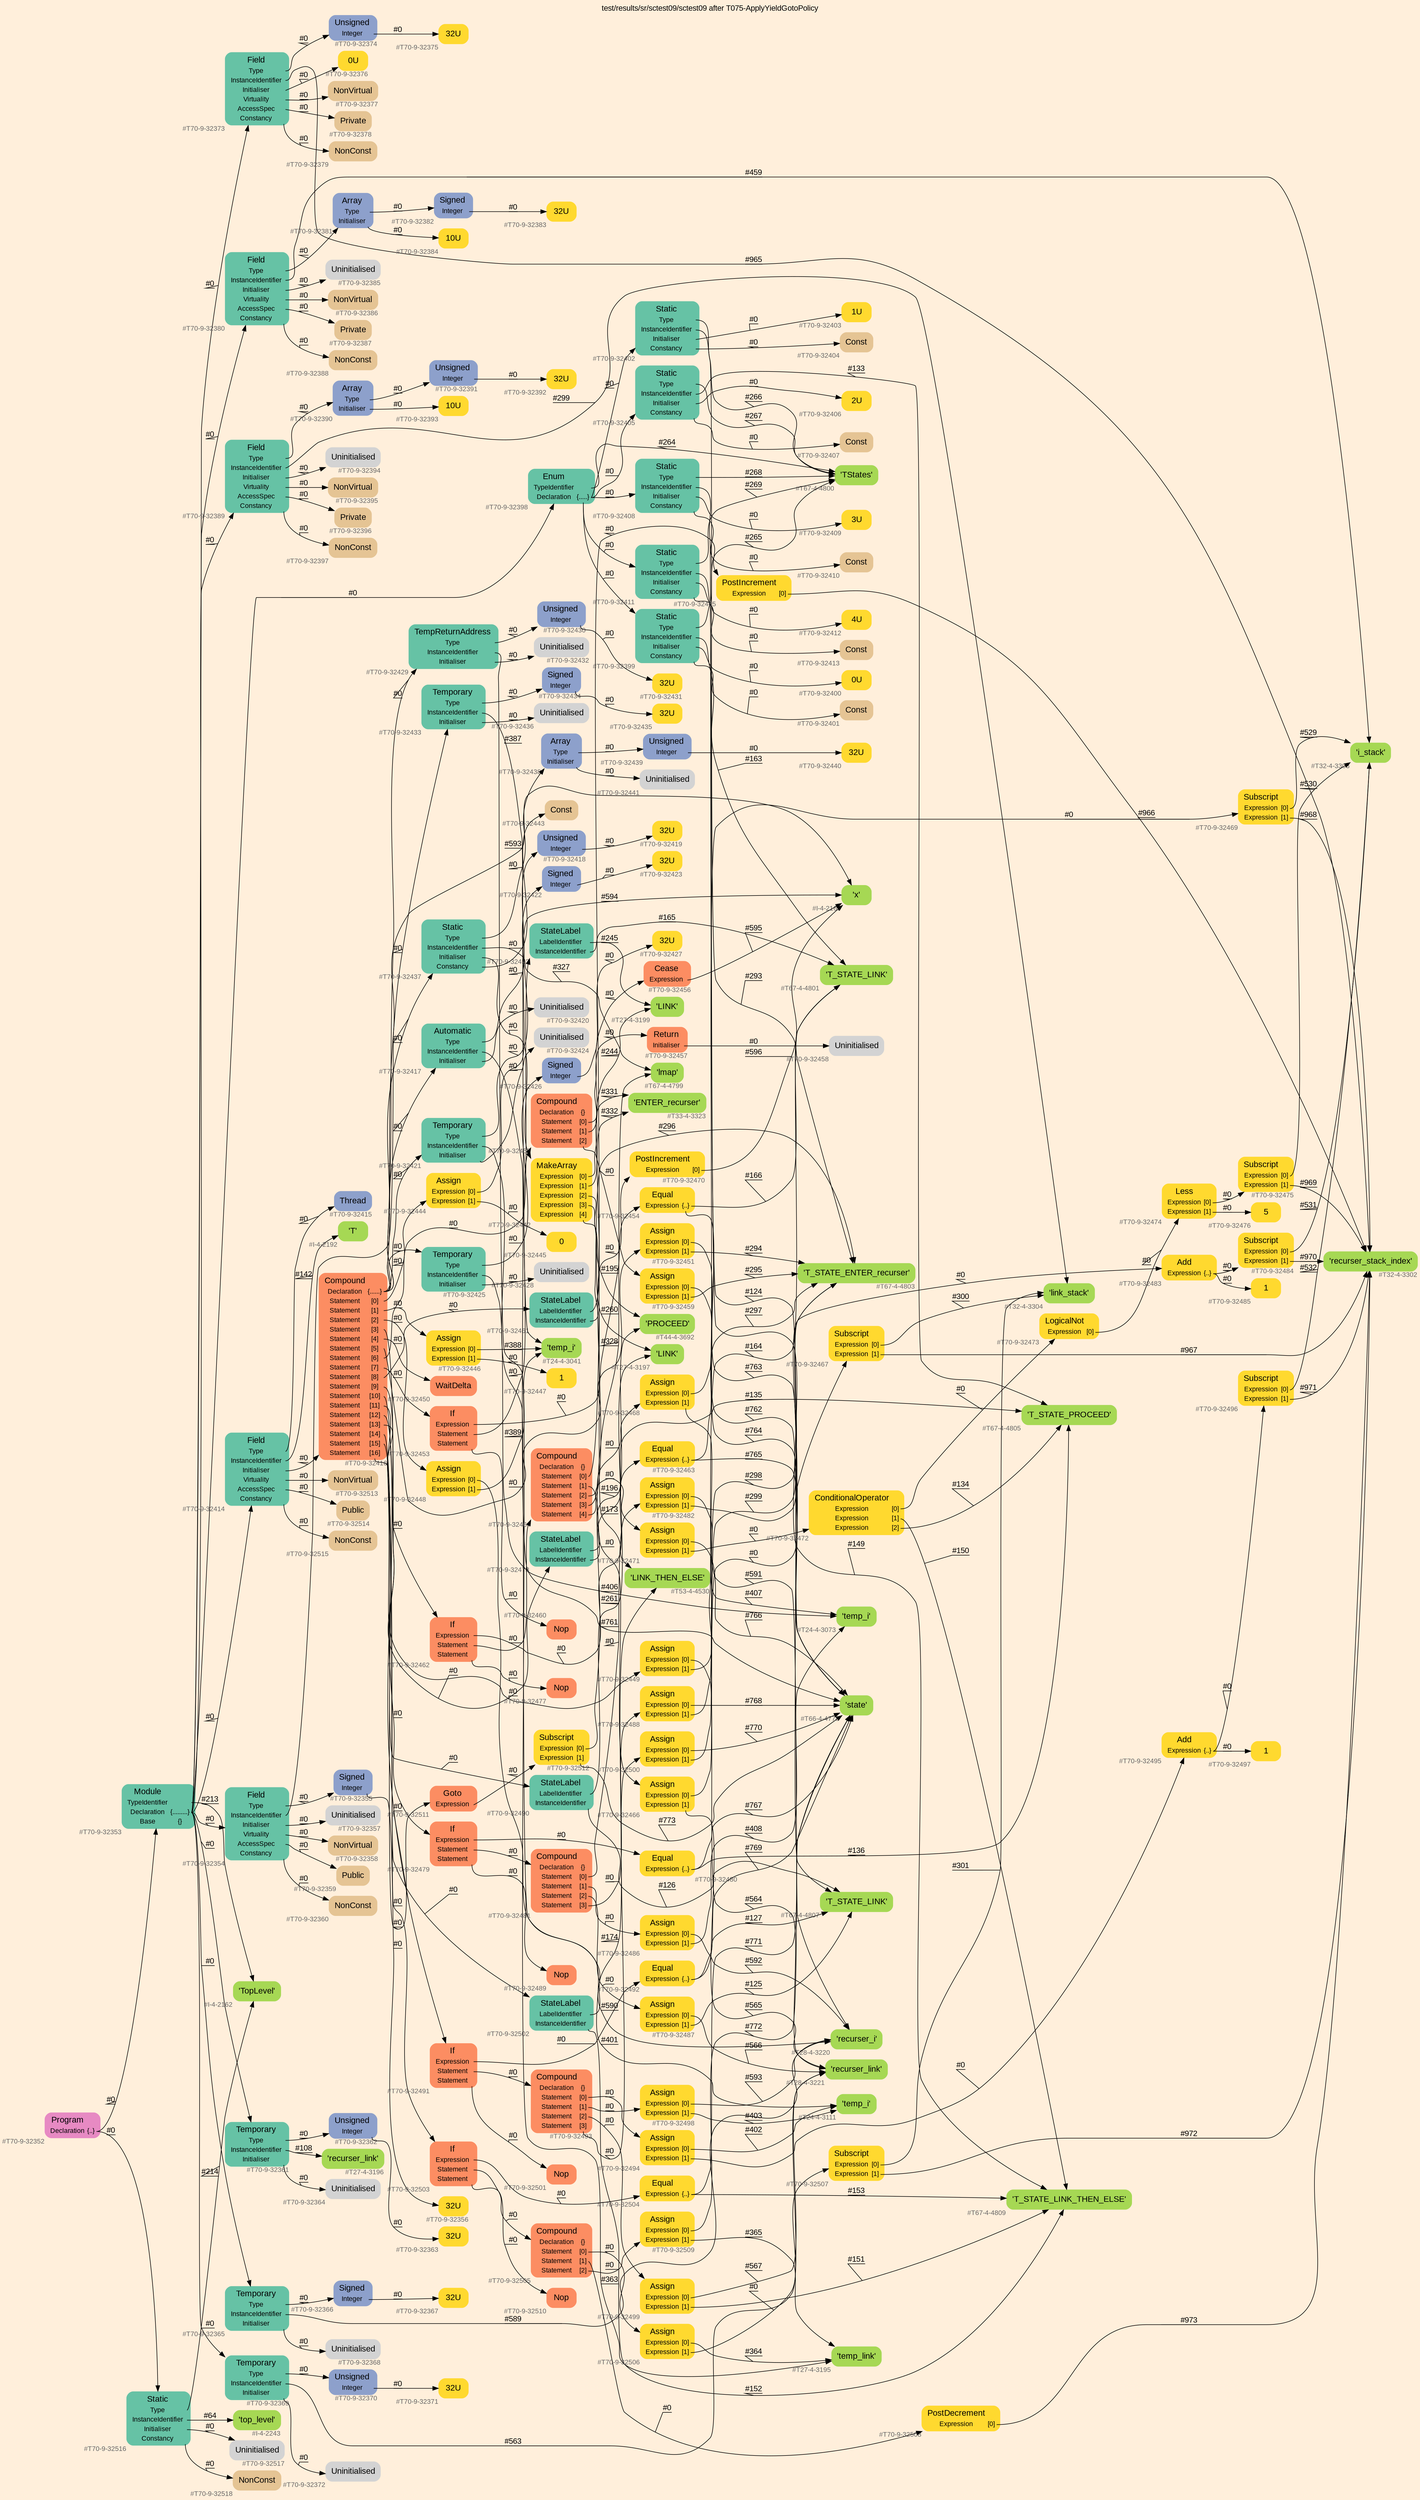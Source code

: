 digraph "test/results/sr/sctest09/sctest09 after T075-ApplyYieldGotoPolicy" {
label = "test/results/sr/sctest09/sctest09 after T075-ApplyYieldGotoPolicy"
labelloc = t
graph [
    rankdir = "LR"
    ranksep = 0.3
    bgcolor = antiquewhite1
    color = black
    fontcolor = black
    fontname = "Arial"
];
node [
    fontname = "Arial"
];
edge [
    fontname = "Arial"
];

// -------------------- node figure --------------------
// -------- block #T70-9-32352 ----------
"#T70-9-32352" [
    fillcolor = "/set28/4"
    xlabel = "#T70-9-32352"
    fontsize = "12"
    fontcolor = grey40
    shape = "plaintext"
    label = <<TABLE BORDER="0" CELLBORDER="0" CELLSPACING="0">
     <TR><TD><FONT COLOR="black" POINT-SIZE="15">Program</FONT></TD></TR>
     <TR><TD><FONT COLOR="black" POINT-SIZE="12">Declaration</FONT></TD><TD PORT="port0"><FONT COLOR="black" POINT-SIZE="12">{..}</FONT></TD></TR>
    </TABLE>>
    style = "rounded,filled"
];

// -------- block #T70-9-32353 ----------
"#T70-9-32353" [
    fillcolor = "/set28/1"
    xlabel = "#T70-9-32353"
    fontsize = "12"
    fontcolor = grey40
    shape = "plaintext"
    label = <<TABLE BORDER="0" CELLBORDER="0" CELLSPACING="0">
     <TR><TD><FONT COLOR="black" POINT-SIZE="15">Module</FONT></TD></TR>
     <TR><TD><FONT COLOR="black" POINT-SIZE="12">TypeIdentifier</FONT></TD><TD PORT="port0"></TD></TR>
     <TR><TD><FONT COLOR="black" POINT-SIZE="12">Declaration</FONT></TD><TD PORT="port1"><FONT COLOR="black" POINT-SIZE="12">{.........}</FONT></TD></TR>
     <TR><TD><FONT COLOR="black" POINT-SIZE="12">Base</FONT></TD><TD PORT="port2"><FONT COLOR="black" POINT-SIZE="12">{}</FONT></TD></TR>
    </TABLE>>
    style = "rounded,filled"
];

// -------- block #I-4-2162 ----------
"#I-4-2162" [
    fillcolor = "/set28/5"
    xlabel = "#I-4-2162"
    fontsize = "12"
    fontcolor = grey40
    shape = "plaintext"
    label = <<TABLE BORDER="0" CELLBORDER="0" CELLSPACING="0">
     <TR><TD><FONT COLOR="black" POINT-SIZE="15">'TopLevel'</FONT></TD></TR>
    </TABLE>>
    style = "rounded,filled"
];

// -------- block #T70-9-32354 ----------
"#T70-9-32354" [
    fillcolor = "/set28/1"
    xlabel = "#T70-9-32354"
    fontsize = "12"
    fontcolor = grey40
    shape = "plaintext"
    label = <<TABLE BORDER="0" CELLBORDER="0" CELLSPACING="0">
     <TR><TD><FONT COLOR="black" POINT-SIZE="15">Field</FONT></TD></TR>
     <TR><TD><FONT COLOR="black" POINT-SIZE="12">Type</FONT></TD><TD PORT="port0"></TD></TR>
     <TR><TD><FONT COLOR="black" POINT-SIZE="12">InstanceIdentifier</FONT></TD><TD PORT="port1"></TD></TR>
     <TR><TD><FONT COLOR="black" POINT-SIZE="12">Initialiser</FONT></TD><TD PORT="port2"></TD></TR>
     <TR><TD><FONT COLOR="black" POINT-SIZE="12">Virtuality</FONT></TD><TD PORT="port3"></TD></TR>
     <TR><TD><FONT COLOR="black" POINT-SIZE="12">AccessSpec</FONT></TD><TD PORT="port4"></TD></TR>
     <TR><TD><FONT COLOR="black" POINT-SIZE="12">Constancy</FONT></TD><TD PORT="port5"></TD></TR>
    </TABLE>>
    style = "rounded,filled"
];

// -------- block #T70-9-32355 ----------
"#T70-9-32355" [
    fillcolor = "/set28/3"
    xlabel = "#T70-9-32355"
    fontsize = "12"
    fontcolor = grey40
    shape = "plaintext"
    label = <<TABLE BORDER="0" CELLBORDER="0" CELLSPACING="0">
     <TR><TD><FONT COLOR="black" POINT-SIZE="15">Signed</FONT></TD></TR>
     <TR><TD><FONT COLOR="black" POINT-SIZE="12">Integer</FONT></TD><TD PORT="port0"></TD></TR>
    </TABLE>>
    style = "rounded,filled"
];

// -------- block #T70-9-32356 ----------
"#T70-9-32356" [
    fillcolor = "/set28/6"
    xlabel = "#T70-9-32356"
    fontsize = "12"
    fontcolor = grey40
    shape = "plaintext"
    label = <<TABLE BORDER="0" CELLBORDER="0" CELLSPACING="0">
     <TR><TD><FONT COLOR="black" POINT-SIZE="15">32U</FONT></TD></TR>
    </TABLE>>
    style = "rounded,filled"
];

// -------- block #I-4-2169 ----------
"#I-4-2169" [
    fillcolor = "/set28/5"
    xlabel = "#I-4-2169"
    fontsize = "12"
    fontcolor = grey40
    shape = "plaintext"
    label = <<TABLE BORDER="0" CELLBORDER="0" CELLSPACING="0">
     <TR><TD><FONT COLOR="black" POINT-SIZE="15">'x'</FONT></TD></TR>
    </TABLE>>
    style = "rounded,filled"
];

// -------- block #T70-9-32357 ----------
"#T70-9-32357" [
    xlabel = "#T70-9-32357"
    fontsize = "12"
    fontcolor = grey40
    shape = "plaintext"
    label = <<TABLE BORDER="0" CELLBORDER="0" CELLSPACING="0">
     <TR><TD><FONT COLOR="black" POINT-SIZE="15">Uninitialised</FONT></TD></TR>
    </TABLE>>
    style = "rounded,filled"
];

// -------- block #T70-9-32358 ----------
"#T70-9-32358" [
    fillcolor = "/set28/7"
    xlabel = "#T70-9-32358"
    fontsize = "12"
    fontcolor = grey40
    shape = "plaintext"
    label = <<TABLE BORDER="0" CELLBORDER="0" CELLSPACING="0">
     <TR><TD><FONT COLOR="black" POINT-SIZE="15">NonVirtual</FONT></TD></TR>
    </TABLE>>
    style = "rounded,filled"
];

// -------- block #T70-9-32359 ----------
"#T70-9-32359" [
    fillcolor = "/set28/7"
    xlabel = "#T70-9-32359"
    fontsize = "12"
    fontcolor = grey40
    shape = "plaintext"
    label = <<TABLE BORDER="0" CELLBORDER="0" CELLSPACING="0">
     <TR><TD><FONT COLOR="black" POINT-SIZE="15">Public</FONT></TD></TR>
    </TABLE>>
    style = "rounded,filled"
];

// -------- block #T70-9-32360 ----------
"#T70-9-32360" [
    fillcolor = "/set28/7"
    xlabel = "#T70-9-32360"
    fontsize = "12"
    fontcolor = grey40
    shape = "plaintext"
    label = <<TABLE BORDER="0" CELLBORDER="0" CELLSPACING="0">
     <TR><TD><FONT COLOR="black" POINT-SIZE="15">NonConst</FONT></TD></TR>
    </TABLE>>
    style = "rounded,filled"
];

// -------- block #T70-9-32361 ----------
"#T70-9-32361" [
    fillcolor = "/set28/1"
    xlabel = "#T70-9-32361"
    fontsize = "12"
    fontcolor = grey40
    shape = "plaintext"
    label = <<TABLE BORDER="0" CELLBORDER="0" CELLSPACING="0">
     <TR><TD><FONT COLOR="black" POINT-SIZE="15">Temporary</FONT></TD></TR>
     <TR><TD><FONT COLOR="black" POINT-SIZE="12">Type</FONT></TD><TD PORT="port0"></TD></TR>
     <TR><TD><FONT COLOR="black" POINT-SIZE="12">InstanceIdentifier</FONT></TD><TD PORT="port1"></TD></TR>
     <TR><TD><FONT COLOR="black" POINT-SIZE="12">Initialiser</FONT></TD><TD PORT="port2"></TD></TR>
    </TABLE>>
    style = "rounded,filled"
];

// -------- block #T70-9-32362 ----------
"#T70-9-32362" [
    fillcolor = "/set28/3"
    xlabel = "#T70-9-32362"
    fontsize = "12"
    fontcolor = grey40
    shape = "plaintext"
    label = <<TABLE BORDER="0" CELLBORDER="0" CELLSPACING="0">
     <TR><TD><FONT COLOR="black" POINT-SIZE="15">Unsigned</FONT></TD></TR>
     <TR><TD><FONT COLOR="black" POINT-SIZE="12">Integer</FONT></TD><TD PORT="port0"></TD></TR>
    </TABLE>>
    style = "rounded,filled"
];

// -------- block #T70-9-32363 ----------
"#T70-9-32363" [
    fillcolor = "/set28/6"
    xlabel = "#T70-9-32363"
    fontsize = "12"
    fontcolor = grey40
    shape = "plaintext"
    label = <<TABLE BORDER="0" CELLBORDER="0" CELLSPACING="0">
     <TR><TD><FONT COLOR="black" POINT-SIZE="15">32U</FONT></TD></TR>
    </TABLE>>
    style = "rounded,filled"
];

// -------- block #T27-4-3196 ----------
"#T27-4-3196" [
    fillcolor = "/set28/5"
    xlabel = "#T27-4-3196"
    fontsize = "12"
    fontcolor = grey40
    shape = "plaintext"
    label = <<TABLE BORDER="0" CELLBORDER="0" CELLSPACING="0">
     <TR><TD><FONT COLOR="black" POINT-SIZE="15">'recurser_link'</FONT></TD></TR>
    </TABLE>>
    style = "rounded,filled"
];

// -------- block #T70-9-32364 ----------
"#T70-9-32364" [
    xlabel = "#T70-9-32364"
    fontsize = "12"
    fontcolor = grey40
    shape = "plaintext"
    label = <<TABLE BORDER="0" CELLBORDER="0" CELLSPACING="0">
     <TR><TD><FONT COLOR="black" POINT-SIZE="15">Uninitialised</FONT></TD></TR>
    </TABLE>>
    style = "rounded,filled"
];

// -------- block #T70-9-32365 ----------
"#T70-9-32365" [
    fillcolor = "/set28/1"
    xlabel = "#T70-9-32365"
    fontsize = "12"
    fontcolor = grey40
    shape = "plaintext"
    label = <<TABLE BORDER="0" CELLBORDER="0" CELLSPACING="0">
     <TR><TD><FONT COLOR="black" POINT-SIZE="15">Temporary</FONT></TD></TR>
     <TR><TD><FONT COLOR="black" POINT-SIZE="12">Type</FONT></TD><TD PORT="port0"></TD></TR>
     <TR><TD><FONT COLOR="black" POINT-SIZE="12">InstanceIdentifier</FONT></TD><TD PORT="port1"></TD></TR>
     <TR><TD><FONT COLOR="black" POINT-SIZE="12">Initialiser</FONT></TD><TD PORT="port2"></TD></TR>
    </TABLE>>
    style = "rounded,filled"
];

// -------- block #T70-9-32366 ----------
"#T70-9-32366" [
    fillcolor = "/set28/3"
    xlabel = "#T70-9-32366"
    fontsize = "12"
    fontcolor = grey40
    shape = "plaintext"
    label = <<TABLE BORDER="0" CELLBORDER="0" CELLSPACING="0">
     <TR><TD><FONT COLOR="black" POINT-SIZE="15">Signed</FONT></TD></TR>
     <TR><TD><FONT COLOR="black" POINT-SIZE="12">Integer</FONT></TD><TD PORT="port0"></TD></TR>
    </TABLE>>
    style = "rounded,filled"
];

// -------- block #T70-9-32367 ----------
"#T70-9-32367" [
    fillcolor = "/set28/6"
    xlabel = "#T70-9-32367"
    fontsize = "12"
    fontcolor = grey40
    shape = "plaintext"
    label = <<TABLE BORDER="0" CELLBORDER="0" CELLSPACING="0">
     <TR><TD><FONT COLOR="black" POINT-SIZE="15">32U</FONT></TD></TR>
    </TABLE>>
    style = "rounded,filled"
];

// -------- block #T28-4-3220 ----------
"#T28-4-3220" [
    fillcolor = "/set28/5"
    xlabel = "#T28-4-3220"
    fontsize = "12"
    fontcolor = grey40
    shape = "plaintext"
    label = <<TABLE BORDER="0" CELLBORDER="0" CELLSPACING="0">
     <TR><TD><FONT COLOR="black" POINT-SIZE="15">'recurser_i'</FONT></TD></TR>
    </TABLE>>
    style = "rounded,filled"
];

// -------- block #T70-9-32368 ----------
"#T70-9-32368" [
    xlabel = "#T70-9-32368"
    fontsize = "12"
    fontcolor = grey40
    shape = "plaintext"
    label = <<TABLE BORDER="0" CELLBORDER="0" CELLSPACING="0">
     <TR><TD><FONT COLOR="black" POINT-SIZE="15">Uninitialised</FONT></TD></TR>
    </TABLE>>
    style = "rounded,filled"
];

// -------- block #T70-9-32369 ----------
"#T70-9-32369" [
    fillcolor = "/set28/1"
    xlabel = "#T70-9-32369"
    fontsize = "12"
    fontcolor = grey40
    shape = "plaintext"
    label = <<TABLE BORDER="0" CELLBORDER="0" CELLSPACING="0">
     <TR><TD><FONT COLOR="black" POINT-SIZE="15">Temporary</FONT></TD></TR>
     <TR><TD><FONT COLOR="black" POINT-SIZE="12">Type</FONT></TD><TD PORT="port0"></TD></TR>
     <TR><TD><FONT COLOR="black" POINT-SIZE="12">InstanceIdentifier</FONT></TD><TD PORT="port1"></TD></TR>
     <TR><TD><FONT COLOR="black" POINT-SIZE="12">Initialiser</FONT></TD><TD PORT="port2"></TD></TR>
    </TABLE>>
    style = "rounded,filled"
];

// -------- block #T70-9-32370 ----------
"#T70-9-32370" [
    fillcolor = "/set28/3"
    xlabel = "#T70-9-32370"
    fontsize = "12"
    fontcolor = grey40
    shape = "plaintext"
    label = <<TABLE BORDER="0" CELLBORDER="0" CELLSPACING="0">
     <TR><TD><FONT COLOR="black" POINT-SIZE="15">Unsigned</FONT></TD></TR>
     <TR><TD><FONT COLOR="black" POINT-SIZE="12">Integer</FONT></TD><TD PORT="port0"></TD></TR>
    </TABLE>>
    style = "rounded,filled"
];

// -------- block #T70-9-32371 ----------
"#T70-9-32371" [
    fillcolor = "/set28/6"
    xlabel = "#T70-9-32371"
    fontsize = "12"
    fontcolor = grey40
    shape = "plaintext"
    label = <<TABLE BORDER="0" CELLBORDER="0" CELLSPACING="0">
     <TR><TD><FONT COLOR="black" POINT-SIZE="15">32U</FONT></TD></TR>
    </TABLE>>
    style = "rounded,filled"
];

// -------- block #T28-4-3221 ----------
"#T28-4-3221" [
    fillcolor = "/set28/5"
    xlabel = "#T28-4-3221"
    fontsize = "12"
    fontcolor = grey40
    shape = "plaintext"
    label = <<TABLE BORDER="0" CELLBORDER="0" CELLSPACING="0">
     <TR><TD><FONT COLOR="black" POINT-SIZE="15">'recurser_link'</FONT></TD></TR>
    </TABLE>>
    style = "rounded,filled"
];

// -------- block #T70-9-32372 ----------
"#T70-9-32372" [
    xlabel = "#T70-9-32372"
    fontsize = "12"
    fontcolor = grey40
    shape = "plaintext"
    label = <<TABLE BORDER="0" CELLBORDER="0" CELLSPACING="0">
     <TR><TD><FONT COLOR="black" POINT-SIZE="15">Uninitialised</FONT></TD></TR>
    </TABLE>>
    style = "rounded,filled"
];

// -------- block #T70-9-32373 ----------
"#T70-9-32373" [
    fillcolor = "/set28/1"
    xlabel = "#T70-9-32373"
    fontsize = "12"
    fontcolor = grey40
    shape = "plaintext"
    label = <<TABLE BORDER="0" CELLBORDER="0" CELLSPACING="0">
     <TR><TD><FONT COLOR="black" POINT-SIZE="15">Field</FONT></TD></TR>
     <TR><TD><FONT COLOR="black" POINT-SIZE="12">Type</FONT></TD><TD PORT="port0"></TD></TR>
     <TR><TD><FONT COLOR="black" POINT-SIZE="12">InstanceIdentifier</FONT></TD><TD PORT="port1"></TD></TR>
     <TR><TD><FONT COLOR="black" POINT-SIZE="12">Initialiser</FONT></TD><TD PORT="port2"></TD></TR>
     <TR><TD><FONT COLOR="black" POINT-SIZE="12">Virtuality</FONT></TD><TD PORT="port3"></TD></TR>
     <TR><TD><FONT COLOR="black" POINT-SIZE="12">AccessSpec</FONT></TD><TD PORT="port4"></TD></TR>
     <TR><TD><FONT COLOR="black" POINT-SIZE="12">Constancy</FONT></TD><TD PORT="port5"></TD></TR>
    </TABLE>>
    style = "rounded,filled"
];

// -------- block #T70-9-32374 ----------
"#T70-9-32374" [
    fillcolor = "/set28/3"
    xlabel = "#T70-9-32374"
    fontsize = "12"
    fontcolor = grey40
    shape = "plaintext"
    label = <<TABLE BORDER="0" CELLBORDER="0" CELLSPACING="0">
     <TR><TD><FONT COLOR="black" POINT-SIZE="15">Unsigned</FONT></TD></TR>
     <TR><TD><FONT COLOR="black" POINT-SIZE="12">Integer</FONT></TD><TD PORT="port0"></TD></TR>
    </TABLE>>
    style = "rounded,filled"
];

// -------- block #T70-9-32375 ----------
"#T70-9-32375" [
    fillcolor = "/set28/6"
    xlabel = "#T70-9-32375"
    fontsize = "12"
    fontcolor = grey40
    shape = "plaintext"
    label = <<TABLE BORDER="0" CELLBORDER="0" CELLSPACING="0">
     <TR><TD><FONT COLOR="black" POINT-SIZE="15">32U</FONT></TD></TR>
    </TABLE>>
    style = "rounded,filled"
];

// -------- block #T32-4-3302 ----------
"#T32-4-3302" [
    fillcolor = "/set28/5"
    xlabel = "#T32-4-3302"
    fontsize = "12"
    fontcolor = grey40
    shape = "plaintext"
    label = <<TABLE BORDER="0" CELLBORDER="0" CELLSPACING="0">
     <TR><TD><FONT COLOR="black" POINT-SIZE="15">'recurser_stack_index'</FONT></TD></TR>
    </TABLE>>
    style = "rounded,filled"
];

// -------- block #T70-9-32376 ----------
"#T70-9-32376" [
    fillcolor = "/set28/6"
    xlabel = "#T70-9-32376"
    fontsize = "12"
    fontcolor = grey40
    shape = "plaintext"
    label = <<TABLE BORDER="0" CELLBORDER="0" CELLSPACING="0">
     <TR><TD><FONT COLOR="black" POINT-SIZE="15">0U</FONT></TD></TR>
    </TABLE>>
    style = "rounded,filled"
];

// -------- block #T70-9-32377 ----------
"#T70-9-32377" [
    fillcolor = "/set28/7"
    xlabel = "#T70-9-32377"
    fontsize = "12"
    fontcolor = grey40
    shape = "plaintext"
    label = <<TABLE BORDER="0" CELLBORDER="0" CELLSPACING="0">
     <TR><TD><FONT COLOR="black" POINT-SIZE="15">NonVirtual</FONT></TD></TR>
    </TABLE>>
    style = "rounded,filled"
];

// -------- block #T70-9-32378 ----------
"#T70-9-32378" [
    fillcolor = "/set28/7"
    xlabel = "#T70-9-32378"
    fontsize = "12"
    fontcolor = grey40
    shape = "plaintext"
    label = <<TABLE BORDER="0" CELLBORDER="0" CELLSPACING="0">
     <TR><TD><FONT COLOR="black" POINT-SIZE="15">Private</FONT></TD></TR>
    </TABLE>>
    style = "rounded,filled"
];

// -------- block #T70-9-32379 ----------
"#T70-9-32379" [
    fillcolor = "/set28/7"
    xlabel = "#T70-9-32379"
    fontsize = "12"
    fontcolor = grey40
    shape = "plaintext"
    label = <<TABLE BORDER="0" CELLBORDER="0" CELLSPACING="0">
     <TR><TD><FONT COLOR="black" POINT-SIZE="15">NonConst</FONT></TD></TR>
    </TABLE>>
    style = "rounded,filled"
];

// -------- block #T70-9-32380 ----------
"#T70-9-32380" [
    fillcolor = "/set28/1"
    xlabel = "#T70-9-32380"
    fontsize = "12"
    fontcolor = grey40
    shape = "plaintext"
    label = <<TABLE BORDER="0" CELLBORDER="0" CELLSPACING="0">
     <TR><TD><FONT COLOR="black" POINT-SIZE="15">Field</FONT></TD></TR>
     <TR><TD><FONT COLOR="black" POINT-SIZE="12">Type</FONT></TD><TD PORT="port0"></TD></TR>
     <TR><TD><FONT COLOR="black" POINT-SIZE="12">InstanceIdentifier</FONT></TD><TD PORT="port1"></TD></TR>
     <TR><TD><FONT COLOR="black" POINT-SIZE="12">Initialiser</FONT></TD><TD PORT="port2"></TD></TR>
     <TR><TD><FONT COLOR="black" POINT-SIZE="12">Virtuality</FONT></TD><TD PORT="port3"></TD></TR>
     <TR><TD><FONT COLOR="black" POINT-SIZE="12">AccessSpec</FONT></TD><TD PORT="port4"></TD></TR>
     <TR><TD><FONT COLOR="black" POINT-SIZE="12">Constancy</FONT></TD><TD PORT="port5"></TD></TR>
    </TABLE>>
    style = "rounded,filled"
];

// -------- block #T70-9-32381 ----------
"#T70-9-32381" [
    fillcolor = "/set28/3"
    xlabel = "#T70-9-32381"
    fontsize = "12"
    fontcolor = grey40
    shape = "plaintext"
    label = <<TABLE BORDER="0" CELLBORDER="0" CELLSPACING="0">
     <TR><TD><FONT COLOR="black" POINT-SIZE="15">Array</FONT></TD></TR>
     <TR><TD><FONT COLOR="black" POINT-SIZE="12">Type</FONT></TD><TD PORT="port0"></TD></TR>
     <TR><TD><FONT COLOR="black" POINT-SIZE="12">Initialiser</FONT></TD><TD PORT="port1"></TD></TR>
    </TABLE>>
    style = "rounded,filled"
];

// -------- block #T70-9-32382 ----------
"#T70-9-32382" [
    fillcolor = "/set28/3"
    xlabel = "#T70-9-32382"
    fontsize = "12"
    fontcolor = grey40
    shape = "plaintext"
    label = <<TABLE BORDER="0" CELLBORDER="0" CELLSPACING="0">
     <TR><TD><FONT COLOR="black" POINT-SIZE="15">Signed</FONT></TD></TR>
     <TR><TD><FONT COLOR="black" POINT-SIZE="12">Integer</FONT></TD><TD PORT="port0"></TD></TR>
    </TABLE>>
    style = "rounded,filled"
];

// -------- block #T70-9-32383 ----------
"#T70-9-32383" [
    fillcolor = "/set28/6"
    xlabel = "#T70-9-32383"
    fontsize = "12"
    fontcolor = grey40
    shape = "plaintext"
    label = <<TABLE BORDER="0" CELLBORDER="0" CELLSPACING="0">
     <TR><TD><FONT COLOR="black" POINT-SIZE="15">32U</FONT></TD></TR>
    </TABLE>>
    style = "rounded,filled"
];

// -------- block #T70-9-32384 ----------
"#T70-9-32384" [
    fillcolor = "/set28/6"
    xlabel = "#T70-9-32384"
    fontsize = "12"
    fontcolor = grey40
    shape = "plaintext"
    label = <<TABLE BORDER="0" CELLBORDER="0" CELLSPACING="0">
     <TR><TD><FONT COLOR="black" POINT-SIZE="15">10U</FONT></TD></TR>
    </TABLE>>
    style = "rounded,filled"
];

// -------- block #T32-4-3303 ----------
"#T32-4-3303" [
    fillcolor = "/set28/5"
    xlabel = "#T32-4-3303"
    fontsize = "12"
    fontcolor = grey40
    shape = "plaintext"
    label = <<TABLE BORDER="0" CELLBORDER="0" CELLSPACING="0">
     <TR><TD><FONT COLOR="black" POINT-SIZE="15">'i_stack'</FONT></TD></TR>
    </TABLE>>
    style = "rounded,filled"
];

// -------- block #T70-9-32385 ----------
"#T70-9-32385" [
    xlabel = "#T70-9-32385"
    fontsize = "12"
    fontcolor = grey40
    shape = "plaintext"
    label = <<TABLE BORDER="0" CELLBORDER="0" CELLSPACING="0">
     <TR><TD><FONT COLOR="black" POINT-SIZE="15">Uninitialised</FONT></TD></TR>
    </TABLE>>
    style = "rounded,filled"
];

// -------- block #T70-9-32386 ----------
"#T70-9-32386" [
    fillcolor = "/set28/7"
    xlabel = "#T70-9-32386"
    fontsize = "12"
    fontcolor = grey40
    shape = "plaintext"
    label = <<TABLE BORDER="0" CELLBORDER="0" CELLSPACING="0">
     <TR><TD><FONT COLOR="black" POINT-SIZE="15">NonVirtual</FONT></TD></TR>
    </TABLE>>
    style = "rounded,filled"
];

// -------- block #T70-9-32387 ----------
"#T70-9-32387" [
    fillcolor = "/set28/7"
    xlabel = "#T70-9-32387"
    fontsize = "12"
    fontcolor = grey40
    shape = "plaintext"
    label = <<TABLE BORDER="0" CELLBORDER="0" CELLSPACING="0">
     <TR><TD><FONT COLOR="black" POINT-SIZE="15">Private</FONT></TD></TR>
    </TABLE>>
    style = "rounded,filled"
];

// -------- block #T70-9-32388 ----------
"#T70-9-32388" [
    fillcolor = "/set28/7"
    xlabel = "#T70-9-32388"
    fontsize = "12"
    fontcolor = grey40
    shape = "plaintext"
    label = <<TABLE BORDER="0" CELLBORDER="0" CELLSPACING="0">
     <TR><TD><FONT COLOR="black" POINT-SIZE="15">NonConst</FONT></TD></TR>
    </TABLE>>
    style = "rounded,filled"
];

// -------- block #T70-9-32389 ----------
"#T70-9-32389" [
    fillcolor = "/set28/1"
    xlabel = "#T70-9-32389"
    fontsize = "12"
    fontcolor = grey40
    shape = "plaintext"
    label = <<TABLE BORDER="0" CELLBORDER="0" CELLSPACING="0">
     <TR><TD><FONT COLOR="black" POINT-SIZE="15">Field</FONT></TD></TR>
     <TR><TD><FONT COLOR="black" POINT-SIZE="12">Type</FONT></TD><TD PORT="port0"></TD></TR>
     <TR><TD><FONT COLOR="black" POINT-SIZE="12">InstanceIdentifier</FONT></TD><TD PORT="port1"></TD></TR>
     <TR><TD><FONT COLOR="black" POINT-SIZE="12">Initialiser</FONT></TD><TD PORT="port2"></TD></TR>
     <TR><TD><FONT COLOR="black" POINT-SIZE="12">Virtuality</FONT></TD><TD PORT="port3"></TD></TR>
     <TR><TD><FONT COLOR="black" POINT-SIZE="12">AccessSpec</FONT></TD><TD PORT="port4"></TD></TR>
     <TR><TD><FONT COLOR="black" POINT-SIZE="12">Constancy</FONT></TD><TD PORT="port5"></TD></TR>
    </TABLE>>
    style = "rounded,filled"
];

// -------- block #T70-9-32390 ----------
"#T70-9-32390" [
    fillcolor = "/set28/3"
    xlabel = "#T70-9-32390"
    fontsize = "12"
    fontcolor = grey40
    shape = "plaintext"
    label = <<TABLE BORDER="0" CELLBORDER="0" CELLSPACING="0">
     <TR><TD><FONT COLOR="black" POINT-SIZE="15">Array</FONT></TD></TR>
     <TR><TD><FONT COLOR="black" POINT-SIZE="12">Type</FONT></TD><TD PORT="port0"></TD></TR>
     <TR><TD><FONT COLOR="black" POINT-SIZE="12">Initialiser</FONT></TD><TD PORT="port1"></TD></TR>
    </TABLE>>
    style = "rounded,filled"
];

// -------- block #T70-9-32391 ----------
"#T70-9-32391" [
    fillcolor = "/set28/3"
    xlabel = "#T70-9-32391"
    fontsize = "12"
    fontcolor = grey40
    shape = "plaintext"
    label = <<TABLE BORDER="0" CELLBORDER="0" CELLSPACING="0">
     <TR><TD><FONT COLOR="black" POINT-SIZE="15">Unsigned</FONT></TD></TR>
     <TR><TD><FONT COLOR="black" POINT-SIZE="12">Integer</FONT></TD><TD PORT="port0"></TD></TR>
    </TABLE>>
    style = "rounded,filled"
];

// -------- block #T70-9-32392 ----------
"#T70-9-32392" [
    fillcolor = "/set28/6"
    xlabel = "#T70-9-32392"
    fontsize = "12"
    fontcolor = grey40
    shape = "plaintext"
    label = <<TABLE BORDER="0" CELLBORDER="0" CELLSPACING="0">
     <TR><TD><FONT COLOR="black" POINT-SIZE="15">32U</FONT></TD></TR>
    </TABLE>>
    style = "rounded,filled"
];

// -------- block #T70-9-32393 ----------
"#T70-9-32393" [
    fillcolor = "/set28/6"
    xlabel = "#T70-9-32393"
    fontsize = "12"
    fontcolor = grey40
    shape = "plaintext"
    label = <<TABLE BORDER="0" CELLBORDER="0" CELLSPACING="0">
     <TR><TD><FONT COLOR="black" POINT-SIZE="15">10U</FONT></TD></TR>
    </TABLE>>
    style = "rounded,filled"
];

// -------- block #T32-4-3304 ----------
"#T32-4-3304" [
    fillcolor = "/set28/5"
    xlabel = "#T32-4-3304"
    fontsize = "12"
    fontcolor = grey40
    shape = "plaintext"
    label = <<TABLE BORDER="0" CELLBORDER="0" CELLSPACING="0">
     <TR><TD><FONT COLOR="black" POINT-SIZE="15">'link_stack'</FONT></TD></TR>
    </TABLE>>
    style = "rounded,filled"
];

// -------- block #T70-9-32394 ----------
"#T70-9-32394" [
    xlabel = "#T70-9-32394"
    fontsize = "12"
    fontcolor = grey40
    shape = "plaintext"
    label = <<TABLE BORDER="0" CELLBORDER="0" CELLSPACING="0">
     <TR><TD><FONT COLOR="black" POINT-SIZE="15">Uninitialised</FONT></TD></TR>
    </TABLE>>
    style = "rounded,filled"
];

// -------- block #T70-9-32395 ----------
"#T70-9-32395" [
    fillcolor = "/set28/7"
    xlabel = "#T70-9-32395"
    fontsize = "12"
    fontcolor = grey40
    shape = "plaintext"
    label = <<TABLE BORDER="0" CELLBORDER="0" CELLSPACING="0">
     <TR><TD><FONT COLOR="black" POINT-SIZE="15">NonVirtual</FONT></TD></TR>
    </TABLE>>
    style = "rounded,filled"
];

// -------- block #T70-9-32396 ----------
"#T70-9-32396" [
    fillcolor = "/set28/7"
    xlabel = "#T70-9-32396"
    fontsize = "12"
    fontcolor = grey40
    shape = "plaintext"
    label = <<TABLE BORDER="0" CELLBORDER="0" CELLSPACING="0">
     <TR><TD><FONT COLOR="black" POINT-SIZE="15">Private</FONT></TD></TR>
    </TABLE>>
    style = "rounded,filled"
];

// -------- block #T70-9-32397 ----------
"#T70-9-32397" [
    fillcolor = "/set28/7"
    xlabel = "#T70-9-32397"
    fontsize = "12"
    fontcolor = grey40
    shape = "plaintext"
    label = <<TABLE BORDER="0" CELLBORDER="0" CELLSPACING="0">
     <TR><TD><FONT COLOR="black" POINT-SIZE="15">NonConst</FONT></TD></TR>
    </TABLE>>
    style = "rounded,filled"
];

// -------- block #T70-9-32398 ----------
"#T70-9-32398" [
    fillcolor = "/set28/1"
    xlabel = "#T70-9-32398"
    fontsize = "12"
    fontcolor = grey40
    shape = "plaintext"
    label = <<TABLE BORDER="0" CELLBORDER="0" CELLSPACING="0">
     <TR><TD><FONT COLOR="black" POINT-SIZE="15">Enum</FONT></TD></TR>
     <TR><TD><FONT COLOR="black" POINT-SIZE="12">TypeIdentifier</FONT></TD><TD PORT="port0"></TD></TR>
     <TR><TD><FONT COLOR="black" POINT-SIZE="12">Declaration</FONT></TD><TD PORT="port1"><FONT COLOR="black" POINT-SIZE="12">{.....}</FONT></TD></TR>
    </TABLE>>
    style = "rounded,filled"
];

// -------- block #T67-4-4800 ----------
"#T67-4-4800" [
    fillcolor = "/set28/5"
    xlabel = "#T67-4-4800"
    fontsize = "12"
    fontcolor = grey40
    shape = "plaintext"
    label = <<TABLE BORDER="0" CELLBORDER="0" CELLSPACING="0">
     <TR><TD><FONT COLOR="black" POINT-SIZE="15">'TStates'</FONT></TD></TR>
    </TABLE>>
    style = "rounded,filled"
];

// -------- block #T70-9-32399 ----------
"#T70-9-32399" [
    fillcolor = "/set28/1"
    xlabel = "#T70-9-32399"
    fontsize = "12"
    fontcolor = grey40
    shape = "plaintext"
    label = <<TABLE BORDER="0" CELLBORDER="0" CELLSPACING="0">
     <TR><TD><FONT COLOR="black" POINT-SIZE="15">Static</FONT></TD></TR>
     <TR><TD><FONT COLOR="black" POINT-SIZE="12">Type</FONT></TD><TD PORT="port0"></TD></TR>
     <TR><TD><FONT COLOR="black" POINT-SIZE="12">InstanceIdentifier</FONT></TD><TD PORT="port1"></TD></TR>
     <TR><TD><FONT COLOR="black" POINT-SIZE="12">Initialiser</FONT></TD><TD PORT="port2"></TD></TR>
     <TR><TD><FONT COLOR="black" POINT-SIZE="12">Constancy</FONT></TD><TD PORT="port3"></TD></TR>
    </TABLE>>
    style = "rounded,filled"
];

// -------- block #T67-4-4801 ----------
"#T67-4-4801" [
    fillcolor = "/set28/5"
    xlabel = "#T67-4-4801"
    fontsize = "12"
    fontcolor = grey40
    shape = "plaintext"
    label = <<TABLE BORDER="0" CELLBORDER="0" CELLSPACING="0">
     <TR><TD><FONT COLOR="black" POINT-SIZE="15">'T_STATE_LINK'</FONT></TD></TR>
    </TABLE>>
    style = "rounded,filled"
];

// -------- block #T70-9-32400 ----------
"#T70-9-32400" [
    fillcolor = "/set28/6"
    xlabel = "#T70-9-32400"
    fontsize = "12"
    fontcolor = grey40
    shape = "plaintext"
    label = <<TABLE BORDER="0" CELLBORDER="0" CELLSPACING="0">
     <TR><TD><FONT COLOR="black" POINT-SIZE="15">0U</FONT></TD></TR>
    </TABLE>>
    style = "rounded,filled"
];

// -------- block #T70-9-32401 ----------
"#T70-9-32401" [
    fillcolor = "/set28/7"
    xlabel = "#T70-9-32401"
    fontsize = "12"
    fontcolor = grey40
    shape = "plaintext"
    label = <<TABLE BORDER="0" CELLBORDER="0" CELLSPACING="0">
     <TR><TD><FONT COLOR="black" POINT-SIZE="15">Const</FONT></TD></TR>
    </TABLE>>
    style = "rounded,filled"
];

// -------- block #T70-9-32402 ----------
"#T70-9-32402" [
    fillcolor = "/set28/1"
    xlabel = "#T70-9-32402"
    fontsize = "12"
    fontcolor = grey40
    shape = "plaintext"
    label = <<TABLE BORDER="0" CELLBORDER="0" CELLSPACING="0">
     <TR><TD><FONT COLOR="black" POINT-SIZE="15">Static</FONT></TD></TR>
     <TR><TD><FONT COLOR="black" POINT-SIZE="12">Type</FONT></TD><TD PORT="port0"></TD></TR>
     <TR><TD><FONT COLOR="black" POINT-SIZE="12">InstanceIdentifier</FONT></TD><TD PORT="port1"></TD></TR>
     <TR><TD><FONT COLOR="black" POINT-SIZE="12">Initialiser</FONT></TD><TD PORT="port2"></TD></TR>
     <TR><TD><FONT COLOR="black" POINT-SIZE="12">Constancy</FONT></TD><TD PORT="port3"></TD></TR>
    </TABLE>>
    style = "rounded,filled"
];

// -------- block #T67-4-4803 ----------
"#T67-4-4803" [
    fillcolor = "/set28/5"
    xlabel = "#T67-4-4803"
    fontsize = "12"
    fontcolor = grey40
    shape = "plaintext"
    label = <<TABLE BORDER="0" CELLBORDER="0" CELLSPACING="0">
     <TR><TD><FONT COLOR="black" POINT-SIZE="15">'T_STATE_ENTER_recurser'</FONT></TD></TR>
    </TABLE>>
    style = "rounded,filled"
];

// -------- block #T70-9-32403 ----------
"#T70-9-32403" [
    fillcolor = "/set28/6"
    xlabel = "#T70-9-32403"
    fontsize = "12"
    fontcolor = grey40
    shape = "plaintext"
    label = <<TABLE BORDER="0" CELLBORDER="0" CELLSPACING="0">
     <TR><TD><FONT COLOR="black" POINT-SIZE="15">1U</FONT></TD></TR>
    </TABLE>>
    style = "rounded,filled"
];

// -------- block #T70-9-32404 ----------
"#T70-9-32404" [
    fillcolor = "/set28/7"
    xlabel = "#T70-9-32404"
    fontsize = "12"
    fontcolor = grey40
    shape = "plaintext"
    label = <<TABLE BORDER="0" CELLBORDER="0" CELLSPACING="0">
     <TR><TD><FONT COLOR="black" POINT-SIZE="15">Const</FONT></TD></TR>
    </TABLE>>
    style = "rounded,filled"
];

// -------- block #T70-9-32405 ----------
"#T70-9-32405" [
    fillcolor = "/set28/1"
    xlabel = "#T70-9-32405"
    fontsize = "12"
    fontcolor = grey40
    shape = "plaintext"
    label = <<TABLE BORDER="0" CELLBORDER="0" CELLSPACING="0">
     <TR><TD><FONT COLOR="black" POINT-SIZE="15">Static</FONT></TD></TR>
     <TR><TD><FONT COLOR="black" POINT-SIZE="12">Type</FONT></TD><TD PORT="port0"></TD></TR>
     <TR><TD><FONT COLOR="black" POINT-SIZE="12">InstanceIdentifier</FONT></TD><TD PORT="port1"></TD></TR>
     <TR><TD><FONT COLOR="black" POINT-SIZE="12">Initialiser</FONT></TD><TD PORT="port2"></TD></TR>
     <TR><TD><FONT COLOR="black" POINT-SIZE="12">Constancy</FONT></TD><TD PORT="port3"></TD></TR>
    </TABLE>>
    style = "rounded,filled"
];

// -------- block #T67-4-4805 ----------
"#T67-4-4805" [
    fillcolor = "/set28/5"
    xlabel = "#T67-4-4805"
    fontsize = "12"
    fontcolor = grey40
    shape = "plaintext"
    label = <<TABLE BORDER="0" CELLBORDER="0" CELLSPACING="0">
     <TR><TD><FONT COLOR="black" POINT-SIZE="15">'T_STATE_PROCEED'</FONT></TD></TR>
    </TABLE>>
    style = "rounded,filled"
];

// -------- block #T70-9-32406 ----------
"#T70-9-32406" [
    fillcolor = "/set28/6"
    xlabel = "#T70-9-32406"
    fontsize = "12"
    fontcolor = grey40
    shape = "plaintext"
    label = <<TABLE BORDER="0" CELLBORDER="0" CELLSPACING="0">
     <TR><TD><FONT COLOR="black" POINT-SIZE="15">2U</FONT></TD></TR>
    </TABLE>>
    style = "rounded,filled"
];

// -------- block #T70-9-32407 ----------
"#T70-9-32407" [
    fillcolor = "/set28/7"
    xlabel = "#T70-9-32407"
    fontsize = "12"
    fontcolor = grey40
    shape = "plaintext"
    label = <<TABLE BORDER="0" CELLBORDER="0" CELLSPACING="0">
     <TR><TD><FONT COLOR="black" POINT-SIZE="15">Const</FONT></TD></TR>
    </TABLE>>
    style = "rounded,filled"
];

// -------- block #T70-9-32408 ----------
"#T70-9-32408" [
    fillcolor = "/set28/1"
    xlabel = "#T70-9-32408"
    fontsize = "12"
    fontcolor = grey40
    shape = "plaintext"
    label = <<TABLE BORDER="0" CELLBORDER="0" CELLSPACING="0">
     <TR><TD><FONT COLOR="black" POINT-SIZE="15">Static</FONT></TD></TR>
     <TR><TD><FONT COLOR="black" POINT-SIZE="12">Type</FONT></TD><TD PORT="port0"></TD></TR>
     <TR><TD><FONT COLOR="black" POINT-SIZE="12">InstanceIdentifier</FONT></TD><TD PORT="port1"></TD></TR>
     <TR><TD><FONT COLOR="black" POINT-SIZE="12">Initialiser</FONT></TD><TD PORT="port2"></TD></TR>
     <TR><TD><FONT COLOR="black" POINT-SIZE="12">Constancy</FONT></TD><TD PORT="port3"></TD></TR>
    </TABLE>>
    style = "rounded,filled"
];

// -------- block #T67-4-4807 ----------
"#T67-4-4807" [
    fillcolor = "/set28/5"
    xlabel = "#T67-4-4807"
    fontsize = "12"
    fontcolor = grey40
    shape = "plaintext"
    label = <<TABLE BORDER="0" CELLBORDER="0" CELLSPACING="0">
     <TR><TD><FONT COLOR="black" POINT-SIZE="15">'T_STATE_LINK'</FONT></TD></TR>
    </TABLE>>
    style = "rounded,filled"
];

// -------- block #T70-9-32409 ----------
"#T70-9-32409" [
    fillcolor = "/set28/6"
    xlabel = "#T70-9-32409"
    fontsize = "12"
    fontcolor = grey40
    shape = "plaintext"
    label = <<TABLE BORDER="0" CELLBORDER="0" CELLSPACING="0">
     <TR><TD><FONT COLOR="black" POINT-SIZE="15">3U</FONT></TD></TR>
    </TABLE>>
    style = "rounded,filled"
];

// -------- block #T70-9-32410 ----------
"#T70-9-32410" [
    fillcolor = "/set28/7"
    xlabel = "#T70-9-32410"
    fontsize = "12"
    fontcolor = grey40
    shape = "plaintext"
    label = <<TABLE BORDER="0" CELLBORDER="0" CELLSPACING="0">
     <TR><TD><FONT COLOR="black" POINT-SIZE="15">Const</FONT></TD></TR>
    </TABLE>>
    style = "rounded,filled"
];

// -------- block #T70-9-32411 ----------
"#T70-9-32411" [
    fillcolor = "/set28/1"
    xlabel = "#T70-9-32411"
    fontsize = "12"
    fontcolor = grey40
    shape = "plaintext"
    label = <<TABLE BORDER="0" CELLBORDER="0" CELLSPACING="0">
     <TR><TD><FONT COLOR="black" POINT-SIZE="15">Static</FONT></TD></TR>
     <TR><TD><FONT COLOR="black" POINT-SIZE="12">Type</FONT></TD><TD PORT="port0"></TD></TR>
     <TR><TD><FONT COLOR="black" POINT-SIZE="12">InstanceIdentifier</FONT></TD><TD PORT="port1"></TD></TR>
     <TR><TD><FONT COLOR="black" POINT-SIZE="12">Initialiser</FONT></TD><TD PORT="port2"></TD></TR>
     <TR><TD><FONT COLOR="black" POINT-SIZE="12">Constancy</FONT></TD><TD PORT="port3"></TD></TR>
    </TABLE>>
    style = "rounded,filled"
];

// -------- block #T67-4-4809 ----------
"#T67-4-4809" [
    fillcolor = "/set28/5"
    xlabel = "#T67-4-4809"
    fontsize = "12"
    fontcolor = grey40
    shape = "plaintext"
    label = <<TABLE BORDER="0" CELLBORDER="0" CELLSPACING="0">
     <TR><TD><FONT COLOR="black" POINT-SIZE="15">'T_STATE_LINK_THEN_ELSE'</FONT></TD></TR>
    </TABLE>>
    style = "rounded,filled"
];

// -------- block #T70-9-32412 ----------
"#T70-9-32412" [
    fillcolor = "/set28/6"
    xlabel = "#T70-9-32412"
    fontsize = "12"
    fontcolor = grey40
    shape = "plaintext"
    label = <<TABLE BORDER="0" CELLBORDER="0" CELLSPACING="0">
     <TR><TD><FONT COLOR="black" POINT-SIZE="15">4U</FONT></TD></TR>
    </TABLE>>
    style = "rounded,filled"
];

// -------- block #T70-9-32413 ----------
"#T70-9-32413" [
    fillcolor = "/set28/7"
    xlabel = "#T70-9-32413"
    fontsize = "12"
    fontcolor = grey40
    shape = "plaintext"
    label = <<TABLE BORDER="0" CELLBORDER="0" CELLSPACING="0">
     <TR><TD><FONT COLOR="black" POINT-SIZE="15">Const</FONT></TD></TR>
    </TABLE>>
    style = "rounded,filled"
];

// -------- block #T70-9-32414 ----------
"#T70-9-32414" [
    fillcolor = "/set28/1"
    xlabel = "#T70-9-32414"
    fontsize = "12"
    fontcolor = grey40
    shape = "plaintext"
    label = <<TABLE BORDER="0" CELLBORDER="0" CELLSPACING="0">
     <TR><TD><FONT COLOR="black" POINT-SIZE="15">Field</FONT></TD></TR>
     <TR><TD><FONT COLOR="black" POINT-SIZE="12">Type</FONT></TD><TD PORT="port0"></TD></TR>
     <TR><TD><FONT COLOR="black" POINT-SIZE="12">InstanceIdentifier</FONT></TD><TD PORT="port1"></TD></TR>
     <TR><TD><FONT COLOR="black" POINT-SIZE="12">Initialiser</FONT></TD><TD PORT="port2"></TD></TR>
     <TR><TD><FONT COLOR="black" POINT-SIZE="12">Virtuality</FONT></TD><TD PORT="port3"></TD></TR>
     <TR><TD><FONT COLOR="black" POINT-SIZE="12">AccessSpec</FONT></TD><TD PORT="port4"></TD></TR>
     <TR><TD><FONT COLOR="black" POINT-SIZE="12">Constancy</FONT></TD><TD PORT="port5"></TD></TR>
    </TABLE>>
    style = "rounded,filled"
];

// -------- block #T70-9-32415 ----------
"#T70-9-32415" [
    fillcolor = "/set28/3"
    xlabel = "#T70-9-32415"
    fontsize = "12"
    fontcolor = grey40
    shape = "plaintext"
    label = <<TABLE BORDER="0" CELLBORDER="0" CELLSPACING="0">
     <TR><TD><FONT COLOR="black" POINT-SIZE="15">Thread</FONT></TD></TR>
    </TABLE>>
    style = "rounded,filled"
];

// -------- block #I-4-2192 ----------
"#I-4-2192" [
    fillcolor = "/set28/5"
    xlabel = "#I-4-2192"
    fontsize = "12"
    fontcolor = grey40
    shape = "plaintext"
    label = <<TABLE BORDER="0" CELLBORDER="0" CELLSPACING="0">
     <TR><TD><FONT COLOR="black" POINT-SIZE="15">'T'</FONT></TD></TR>
    </TABLE>>
    style = "rounded,filled"
];

// -------- block #T70-9-32416 ----------
"#T70-9-32416" [
    fillcolor = "/set28/2"
    xlabel = "#T70-9-32416"
    fontsize = "12"
    fontcolor = grey40
    shape = "plaintext"
    label = <<TABLE BORDER="0" CELLBORDER="0" CELLSPACING="0">
     <TR><TD><FONT COLOR="black" POINT-SIZE="15">Compound</FONT></TD></TR>
     <TR><TD><FONT COLOR="black" POINT-SIZE="12">Declaration</FONT></TD><TD PORT="port0"><FONT COLOR="black" POINT-SIZE="12">{......}</FONT></TD></TR>
     <TR><TD><FONT COLOR="black" POINT-SIZE="12">Statement</FONT></TD><TD PORT="port1"><FONT COLOR="black" POINT-SIZE="12">[0]</FONT></TD></TR>
     <TR><TD><FONT COLOR="black" POINT-SIZE="12">Statement</FONT></TD><TD PORT="port2"><FONT COLOR="black" POINT-SIZE="12">[1]</FONT></TD></TR>
     <TR><TD><FONT COLOR="black" POINT-SIZE="12">Statement</FONT></TD><TD PORT="port3"><FONT COLOR="black" POINT-SIZE="12">[2]</FONT></TD></TR>
     <TR><TD><FONT COLOR="black" POINT-SIZE="12">Statement</FONT></TD><TD PORT="port4"><FONT COLOR="black" POINT-SIZE="12">[3]</FONT></TD></TR>
     <TR><TD><FONT COLOR="black" POINT-SIZE="12">Statement</FONT></TD><TD PORT="port5"><FONT COLOR="black" POINT-SIZE="12">[4]</FONT></TD></TR>
     <TR><TD><FONT COLOR="black" POINT-SIZE="12">Statement</FONT></TD><TD PORT="port6"><FONT COLOR="black" POINT-SIZE="12">[5]</FONT></TD></TR>
     <TR><TD><FONT COLOR="black" POINT-SIZE="12">Statement</FONT></TD><TD PORT="port7"><FONT COLOR="black" POINT-SIZE="12">[6]</FONT></TD></TR>
     <TR><TD><FONT COLOR="black" POINT-SIZE="12">Statement</FONT></TD><TD PORT="port8"><FONT COLOR="black" POINT-SIZE="12">[7]</FONT></TD></TR>
     <TR><TD><FONT COLOR="black" POINT-SIZE="12">Statement</FONT></TD><TD PORT="port9"><FONT COLOR="black" POINT-SIZE="12">[8]</FONT></TD></TR>
     <TR><TD><FONT COLOR="black" POINT-SIZE="12">Statement</FONT></TD><TD PORT="port10"><FONT COLOR="black" POINT-SIZE="12">[9]</FONT></TD></TR>
     <TR><TD><FONT COLOR="black" POINT-SIZE="12">Statement</FONT></TD><TD PORT="port11"><FONT COLOR="black" POINT-SIZE="12">[10]</FONT></TD></TR>
     <TR><TD><FONT COLOR="black" POINT-SIZE="12">Statement</FONT></TD><TD PORT="port12"><FONT COLOR="black" POINT-SIZE="12">[11]</FONT></TD></TR>
     <TR><TD><FONT COLOR="black" POINT-SIZE="12">Statement</FONT></TD><TD PORT="port13"><FONT COLOR="black" POINT-SIZE="12">[12]</FONT></TD></TR>
     <TR><TD><FONT COLOR="black" POINT-SIZE="12">Statement</FONT></TD><TD PORT="port14"><FONT COLOR="black" POINT-SIZE="12">[13]</FONT></TD></TR>
     <TR><TD><FONT COLOR="black" POINT-SIZE="12">Statement</FONT></TD><TD PORT="port15"><FONT COLOR="black" POINT-SIZE="12">[14]</FONT></TD></TR>
     <TR><TD><FONT COLOR="black" POINT-SIZE="12">Statement</FONT></TD><TD PORT="port16"><FONT COLOR="black" POINT-SIZE="12">[15]</FONT></TD></TR>
     <TR><TD><FONT COLOR="black" POINT-SIZE="12">Statement</FONT></TD><TD PORT="port17"><FONT COLOR="black" POINT-SIZE="12">[16]</FONT></TD></TR>
    </TABLE>>
    style = "rounded,filled"
];

// -------- block #T70-9-32417 ----------
"#T70-9-32417" [
    fillcolor = "/set28/1"
    xlabel = "#T70-9-32417"
    fontsize = "12"
    fontcolor = grey40
    shape = "plaintext"
    label = <<TABLE BORDER="0" CELLBORDER="0" CELLSPACING="0">
     <TR><TD><FONT COLOR="black" POINT-SIZE="15">Automatic</FONT></TD></TR>
     <TR><TD><FONT COLOR="black" POINT-SIZE="12">Type</FONT></TD><TD PORT="port0"></TD></TR>
     <TR><TD><FONT COLOR="black" POINT-SIZE="12">InstanceIdentifier</FONT></TD><TD PORT="port1"></TD></TR>
     <TR><TD><FONT COLOR="black" POINT-SIZE="12">Initialiser</FONT></TD><TD PORT="port2"></TD></TR>
    </TABLE>>
    style = "rounded,filled"
];

// -------- block #T70-9-32418 ----------
"#T70-9-32418" [
    fillcolor = "/set28/3"
    xlabel = "#T70-9-32418"
    fontsize = "12"
    fontcolor = grey40
    shape = "plaintext"
    label = <<TABLE BORDER="0" CELLBORDER="0" CELLSPACING="0">
     <TR><TD><FONT COLOR="black" POINT-SIZE="15">Unsigned</FONT></TD></TR>
     <TR><TD><FONT COLOR="black" POINT-SIZE="12">Integer</FONT></TD><TD PORT="port0"></TD></TR>
    </TABLE>>
    style = "rounded,filled"
];

// -------- block #T70-9-32419 ----------
"#T70-9-32419" [
    fillcolor = "/set28/6"
    xlabel = "#T70-9-32419"
    fontsize = "12"
    fontcolor = grey40
    shape = "plaintext"
    label = <<TABLE BORDER="0" CELLBORDER="0" CELLSPACING="0">
     <TR><TD><FONT COLOR="black" POINT-SIZE="15">32U</FONT></TD></TR>
    </TABLE>>
    style = "rounded,filled"
];

// -------- block #T66-4-4778 ----------
"#T66-4-4778" [
    fillcolor = "/set28/5"
    xlabel = "#T66-4-4778"
    fontsize = "12"
    fontcolor = grey40
    shape = "plaintext"
    label = <<TABLE BORDER="0" CELLBORDER="0" CELLSPACING="0">
     <TR><TD><FONT COLOR="black" POINT-SIZE="15">'state'</FONT></TD></TR>
    </TABLE>>
    style = "rounded,filled"
];

// -------- block #T70-9-32420 ----------
"#T70-9-32420" [
    xlabel = "#T70-9-32420"
    fontsize = "12"
    fontcolor = grey40
    shape = "plaintext"
    label = <<TABLE BORDER="0" CELLBORDER="0" CELLSPACING="0">
     <TR><TD><FONT COLOR="black" POINT-SIZE="15">Uninitialised</FONT></TD></TR>
    </TABLE>>
    style = "rounded,filled"
];

// -------- block #T70-9-32421 ----------
"#T70-9-32421" [
    fillcolor = "/set28/1"
    xlabel = "#T70-9-32421"
    fontsize = "12"
    fontcolor = grey40
    shape = "plaintext"
    label = <<TABLE BORDER="0" CELLBORDER="0" CELLSPACING="0">
     <TR><TD><FONT COLOR="black" POINT-SIZE="15">Temporary</FONT></TD></TR>
     <TR><TD><FONT COLOR="black" POINT-SIZE="12">Type</FONT></TD><TD PORT="port0"></TD></TR>
     <TR><TD><FONT COLOR="black" POINT-SIZE="12">InstanceIdentifier</FONT></TD><TD PORT="port1"></TD></TR>
     <TR><TD><FONT COLOR="black" POINT-SIZE="12">Initialiser</FONT></TD><TD PORT="port2"></TD></TR>
    </TABLE>>
    style = "rounded,filled"
];

// -------- block #T70-9-32422 ----------
"#T70-9-32422" [
    fillcolor = "/set28/3"
    xlabel = "#T70-9-32422"
    fontsize = "12"
    fontcolor = grey40
    shape = "plaintext"
    label = <<TABLE BORDER="0" CELLBORDER="0" CELLSPACING="0">
     <TR><TD><FONT COLOR="black" POINT-SIZE="15">Signed</FONT></TD></TR>
     <TR><TD><FONT COLOR="black" POINT-SIZE="12">Integer</FONT></TD><TD PORT="port0"></TD></TR>
    </TABLE>>
    style = "rounded,filled"
];

// -------- block #T70-9-32423 ----------
"#T70-9-32423" [
    fillcolor = "/set28/6"
    xlabel = "#T70-9-32423"
    fontsize = "12"
    fontcolor = grey40
    shape = "plaintext"
    label = <<TABLE BORDER="0" CELLBORDER="0" CELLSPACING="0">
     <TR><TD><FONT COLOR="black" POINT-SIZE="15">32U</FONT></TD></TR>
    </TABLE>>
    style = "rounded,filled"
];

// -------- block #T24-4-3111 ----------
"#T24-4-3111" [
    fillcolor = "/set28/5"
    xlabel = "#T24-4-3111"
    fontsize = "12"
    fontcolor = grey40
    shape = "plaintext"
    label = <<TABLE BORDER="0" CELLBORDER="0" CELLSPACING="0">
     <TR><TD><FONT COLOR="black" POINT-SIZE="15">'temp_i'</FONT></TD></TR>
    </TABLE>>
    style = "rounded,filled"
];

// -------- block #T70-9-32424 ----------
"#T70-9-32424" [
    xlabel = "#T70-9-32424"
    fontsize = "12"
    fontcolor = grey40
    shape = "plaintext"
    label = <<TABLE BORDER="0" CELLBORDER="0" CELLSPACING="0">
     <TR><TD><FONT COLOR="black" POINT-SIZE="15">Uninitialised</FONT></TD></TR>
    </TABLE>>
    style = "rounded,filled"
];

// -------- block #T70-9-32425 ----------
"#T70-9-32425" [
    fillcolor = "/set28/1"
    xlabel = "#T70-9-32425"
    fontsize = "12"
    fontcolor = grey40
    shape = "plaintext"
    label = <<TABLE BORDER="0" CELLBORDER="0" CELLSPACING="0">
     <TR><TD><FONT COLOR="black" POINT-SIZE="15">Temporary</FONT></TD></TR>
     <TR><TD><FONT COLOR="black" POINT-SIZE="12">Type</FONT></TD><TD PORT="port0"></TD></TR>
     <TR><TD><FONT COLOR="black" POINT-SIZE="12">InstanceIdentifier</FONT></TD><TD PORT="port1"></TD></TR>
     <TR><TD><FONT COLOR="black" POINT-SIZE="12">Initialiser</FONT></TD><TD PORT="port2"></TD></TR>
    </TABLE>>
    style = "rounded,filled"
];

// -------- block #T70-9-32426 ----------
"#T70-9-32426" [
    fillcolor = "/set28/3"
    xlabel = "#T70-9-32426"
    fontsize = "12"
    fontcolor = grey40
    shape = "plaintext"
    label = <<TABLE BORDER="0" CELLBORDER="0" CELLSPACING="0">
     <TR><TD><FONT COLOR="black" POINT-SIZE="15">Signed</FONT></TD></TR>
     <TR><TD><FONT COLOR="black" POINT-SIZE="12">Integer</FONT></TD><TD PORT="port0"></TD></TR>
    </TABLE>>
    style = "rounded,filled"
];

// -------- block #T70-9-32427 ----------
"#T70-9-32427" [
    fillcolor = "/set28/6"
    xlabel = "#T70-9-32427"
    fontsize = "12"
    fontcolor = grey40
    shape = "plaintext"
    label = <<TABLE BORDER="0" CELLBORDER="0" CELLSPACING="0">
     <TR><TD><FONT COLOR="black" POINT-SIZE="15">32U</FONT></TD></TR>
    </TABLE>>
    style = "rounded,filled"
];

// -------- block #T24-4-3073 ----------
"#T24-4-3073" [
    fillcolor = "/set28/5"
    xlabel = "#T24-4-3073"
    fontsize = "12"
    fontcolor = grey40
    shape = "plaintext"
    label = <<TABLE BORDER="0" CELLBORDER="0" CELLSPACING="0">
     <TR><TD><FONT COLOR="black" POINT-SIZE="15">'temp_i'</FONT></TD></TR>
    </TABLE>>
    style = "rounded,filled"
];

// -------- block #T70-9-32428 ----------
"#T70-9-32428" [
    xlabel = "#T70-9-32428"
    fontsize = "12"
    fontcolor = grey40
    shape = "plaintext"
    label = <<TABLE BORDER="0" CELLBORDER="0" CELLSPACING="0">
     <TR><TD><FONT COLOR="black" POINT-SIZE="15">Uninitialised</FONT></TD></TR>
    </TABLE>>
    style = "rounded,filled"
];

// -------- block #T70-9-32429 ----------
"#T70-9-32429" [
    fillcolor = "/set28/1"
    xlabel = "#T70-9-32429"
    fontsize = "12"
    fontcolor = grey40
    shape = "plaintext"
    label = <<TABLE BORDER="0" CELLBORDER="0" CELLSPACING="0">
     <TR><TD><FONT COLOR="black" POINT-SIZE="15">TempReturnAddress</FONT></TD></TR>
     <TR><TD><FONT COLOR="black" POINT-SIZE="12">Type</FONT></TD><TD PORT="port0"></TD></TR>
     <TR><TD><FONT COLOR="black" POINT-SIZE="12">InstanceIdentifier</FONT></TD><TD PORT="port1"></TD></TR>
     <TR><TD><FONT COLOR="black" POINT-SIZE="12">Initialiser</FONT></TD><TD PORT="port2"></TD></TR>
    </TABLE>>
    style = "rounded,filled"
];

// -------- block #T70-9-32430 ----------
"#T70-9-32430" [
    fillcolor = "/set28/3"
    xlabel = "#T70-9-32430"
    fontsize = "12"
    fontcolor = grey40
    shape = "plaintext"
    label = <<TABLE BORDER="0" CELLBORDER="0" CELLSPACING="0">
     <TR><TD><FONT COLOR="black" POINT-SIZE="15">Unsigned</FONT></TD></TR>
     <TR><TD><FONT COLOR="black" POINT-SIZE="12">Integer</FONT></TD><TD PORT="port0"></TD></TR>
    </TABLE>>
    style = "rounded,filled"
];

// -------- block #T70-9-32431 ----------
"#T70-9-32431" [
    fillcolor = "/set28/6"
    xlabel = "#T70-9-32431"
    fontsize = "12"
    fontcolor = grey40
    shape = "plaintext"
    label = <<TABLE BORDER="0" CELLBORDER="0" CELLSPACING="0">
     <TR><TD><FONT COLOR="black" POINT-SIZE="15">32U</FONT></TD></TR>
    </TABLE>>
    style = "rounded,filled"
];

// -------- block #T27-4-3195 ----------
"#T27-4-3195" [
    fillcolor = "/set28/5"
    xlabel = "#T27-4-3195"
    fontsize = "12"
    fontcolor = grey40
    shape = "plaintext"
    label = <<TABLE BORDER="0" CELLBORDER="0" CELLSPACING="0">
     <TR><TD><FONT COLOR="black" POINT-SIZE="15">'temp_link'</FONT></TD></TR>
    </TABLE>>
    style = "rounded,filled"
];

// -------- block #T70-9-32432 ----------
"#T70-9-32432" [
    xlabel = "#T70-9-32432"
    fontsize = "12"
    fontcolor = grey40
    shape = "plaintext"
    label = <<TABLE BORDER="0" CELLBORDER="0" CELLSPACING="0">
     <TR><TD><FONT COLOR="black" POINT-SIZE="15">Uninitialised</FONT></TD></TR>
    </TABLE>>
    style = "rounded,filled"
];

// -------- block #T70-9-32433 ----------
"#T70-9-32433" [
    fillcolor = "/set28/1"
    xlabel = "#T70-9-32433"
    fontsize = "12"
    fontcolor = grey40
    shape = "plaintext"
    label = <<TABLE BORDER="0" CELLBORDER="0" CELLSPACING="0">
     <TR><TD><FONT COLOR="black" POINT-SIZE="15">Temporary</FONT></TD></TR>
     <TR><TD><FONT COLOR="black" POINT-SIZE="12">Type</FONT></TD><TD PORT="port0"></TD></TR>
     <TR><TD><FONT COLOR="black" POINT-SIZE="12">InstanceIdentifier</FONT></TD><TD PORT="port1"></TD></TR>
     <TR><TD><FONT COLOR="black" POINT-SIZE="12">Initialiser</FONT></TD><TD PORT="port2"></TD></TR>
    </TABLE>>
    style = "rounded,filled"
];

// -------- block #T70-9-32434 ----------
"#T70-9-32434" [
    fillcolor = "/set28/3"
    xlabel = "#T70-9-32434"
    fontsize = "12"
    fontcolor = grey40
    shape = "plaintext"
    label = <<TABLE BORDER="0" CELLBORDER="0" CELLSPACING="0">
     <TR><TD><FONT COLOR="black" POINT-SIZE="15">Signed</FONT></TD></TR>
     <TR><TD><FONT COLOR="black" POINT-SIZE="12">Integer</FONT></TD><TD PORT="port0"></TD></TR>
    </TABLE>>
    style = "rounded,filled"
];

// -------- block #T70-9-32435 ----------
"#T70-9-32435" [
    fillcolor = "/set28/6"
    xlabel = "#T70-9-32435"
    fontsize = "12"
    fontcolor = grey40
    shape = "plaintext"
    label = <<TABLE BORDER="0" CELLBORDER="0" CELLSPACING="0">
     <TR><TD><FONT COLOR="black" POINT-SIZE="15">32U</FONT></TD></TR>
    </TABLE>>
    style = "rounded,filled"
];

// -------- block #T24-4-3041 ----------
"#T24-4-3041" [
    fillcolor = "/set28/5"
    xlabel = "#T24-4-3041"
    fontsize = "12"
    fontcolor = grey40
    shape = "plaintext"
    label = <<TABLE BORDER="0" CELLBORDER="0" CELLSPACING="0">
     <TR><TD><FONT COLOR="black" POINT-SIZE="15">'temp_i'</FONT></TD></TR>
    </TABLE>>
    style = "rounded,filled"
];

// -------- block #T70-9-32436 ----------
"#T70-9-32436" [
    xlabel = "#T70-9-32436"
    fontsize = "12"
    fontcolor = grey40
    shape = "plaintext"
    label = <<TABLE BORDER="0" CELLBORDER="0" CELLSPACING="0">
     <TR><TD><FONT COLOR="black" POINT-SIZE="15">Uninitialised</FONT></TD></TR>
    </TABLE>>
    style = "rounded,filled"
];

// -------- block #T70-9-32437 ----------
"#T70-9-32437" [
    fillcolor = "/set28/1"
    xlabel = "#T70-9-32437"
    fontsize = "12"
    fontcolor = grey40
    shape = "plaintext"
    label = <<TABLE BORDER="0" CELLBORDER="0" CELLSPACING="0">
     <TR><TD><FONT COLOR="black" POINT-SIZE="15">Static</FONT></TD></TR>
     <TR><TD><FONT COLOR="black" POINT-SIZE="12">Type</FONT></TD><TD PORT="port0"></TD></TR>
     <TR><TD><FONT COLOR="black" POINT-SIZE="12">InstanceIdentifier</FONT></TD><TD PORT="port1"></TD></TR>
     <TR><TD><FONT COLOR="black" POINT-SIZE="12">Initialiser</FONT></TD><TD PORT="port2"></TD></TR>
     <TR><TD><FONT COLOR="black" POINT-SIZE="12">Constancy</FONT></TD><TD PORT="port3"></TD></TR>
    </TABLE>>
    style = "rounded,filled"
];

// -------- block #T70-9-32438 ----------
"#T70-9-32438" [
    fillcolor = "/set28/3"
    xlabel = "#T70-9-32438"
    fontsize = "12"
    fontcolor = grey40
    shape = "plaintext"
    label = <<TABLE BORDER="0" CELLBORDER="0" CELLSPACING="0">
     <TR><TD><FONT COLOR="black" POINT-SIZE="15">Array</FONT></TD></TR>
     <TR><TD><FONT COLOR="black" POINT-SIZE="12">Type</FONT></TD><TD PORT="port0"></TD></TR>
     <TR><TD><FONT COLOR="black" POINT-SIZE="12">Initialiser</FONT></TD><TD PORT="port1"></TD></TR>
    </TABLE>>
    style = "rounded,filled"
];

// -------- block #T70-9-32439 ----------
"#T70-9-32439" [
    fillcolor = "/set28/3"
    xlabel = "#T70-9-32439"
    fontsize = "12"
    fontcolor = grey40
    shape = "plaintext"
    label = <<TABLE BORDER="0" CELLBORDER="0" CELLSPACING="0">
     <TR><TD><FONT COLOR="black" POINT-SIZE="15">Unsigned</FONT></TD></TR>
     <TR><TD><FONT COLOR="black" POINT-SIZE="12">Integer</FONT></TD><TD PORT="port0"></TD></TR>
    </TABLE>>
    style = "rounded,filled"
];

// -------- block #T70-9-32440 ----------
"#T70-9-32440" [
    fillcolor = "/set28/6"
    xlabel = "#T70-9-32440"
    fontsize = "12"
    fontcolor = grey40
    shape = "plaintext"
    label = <<TABLE BORDER="0" CELLBORDER="0" CELLSPACING="0">
     <TR><TD><FONT COLOR="black" POINT-SIZE="15">32U</FONT></TD></TR>
    </TABLE>>
    style = "rounded,filled"
];

// -------- block #T70-9-32441 ----------
"#T70-9-32441" [
    xlabel = "#T70-9-32441"
    fontsize = "12"
    fontcolor = grey40
    shape = "plaintext"
    label = <<TABLE BORDER="0" CELLBORDER="0" CELLSPACING="0">
     <TR><TD><FONT COLOR="black" POINT-SIZE="15">Uninitialised</FONT></TD></TR>
    </TABLE>>
    style = "rounded,filled"
];

// -------- block #T67-4-4799 ----------
"#T67-4-4799" [
    fillcolor = "/set28/5"
    xlabel = "#T67-4-4799"
    fontsize = "12"
    fontcolor = grey40
    shape = "plaintext"
    label = <<TABLE BORDER="0" CELLBORDER="0" CELLSPACING="0">
     <TR><TD><FONT COLOR="black" POINT-SIZE="15">'lmap'</FONT></TD></TR>
    </TABLE>>
    style = "rounded,filled"
];

// -------- block #T70-9-32442 ----------
"#T70-9-32442" [
    fillcolor = "/set28/6"
    xlabel = "#T70-9-32442"
    fontsize = "12"
    fontcolor = grey40
    shape = "plaintext"
    label = <<TABLE BORDER="0" CELLBORDER="0" CELLSPACING="0">
     <TR><TD><FONT COLOR="black" POINT-SIZE="15">MakeArray</FONT></TD></TR>
     <TR><TD><FONT COLOR="black" POINT-SIZE="12">Expression</FONT></TD><TD PORT="port0"><FONT COLOR="black" POINT-SIZE="12">[0]</FONT></TD></TR>
     <TR><TD><FONT COLOR="black" POINT-SIZE="12">Expression</FONT></TD><TD PORT="port1"><FONT COLOR="black" POINT-SIZE="12">[1]</FONT></TD></TR>
     <TR><TD><FONT COLOR="black" POINT-SIZE="12">Expression</FONT></TD><TD PORT="port2"><FONT COLOR="black" POINT-SIZE="12">[2]</FONT></TD></TR>
     <TR><TD><FONT COLOR="black" POINT-SIZE="12">Expression</FONT></TD><TD PORT="port3"><FONT COLOR="black" POINT-SIZE="12">[3]</FONT></TD></TR>
     <TR><TD><FONT COLOR="black" POINT-SIZE="12">Expression</FONT></TD><TD PORT="port4"><FONT COLOR="black" POINT-SIZE="12">[4]</FONT></TD></TR>
    </TABLE>>
    style = "rounded,filled"
];

// -------- block #T27-4-3199 ----------
"#T27-4-3199" [
    fillcolor = "/set28/5"
    xlabel = "#T27-4-3199"
    fontsize = "12"
    fontcolor = grey40
    shape = "plaintext"
    label = <<TABLE BORDER="0" CELLBORDER="0" CELLSPACING="0">
     <TR><TD><FONT COLOR="black" POINT-SIZE="15">'LINK'</FONT></TD></TR>
    </TABLE>>
    style = "rounded,filled"
];

// -------- block #T33-4-3323 ----------
"#T33-4-3323" [
    fillcolor = "/set28/5"
    xlabel = "#T33-4-3323"
    fontsize = "12"
    fontcolor = grey40
    shape = "plaintext"
    label = <<TABLE BORDER="0" CELLBORDER="0" CELLSPACING="0">
     <TR><TD><FONT COLOR="black" POINT-SIZE="15">'ENTER_recurser'</FONT></TD></TR>
    </TABLE>>
    style = "rounded,filled"
];

// -------- block #T44-4-3692 ----------
"#T44-4-3692" [
    fillcolor = "/set28/5"
    xlabel = "#T44-4-3692"
    fontsize = "12"
    fontcolor = grey40
    shape = "plaintext"
    label = <<TABLE BORDER="0" CELLBORDER="0" CELLSPACING="0">
     <TR><TD><FONT COLOR="black" POINT-SIZE="15">'PROCEED'</FONT></TD></TR>
    </TABLE>>
    style = "rounded,filled"
];

// -------- block #T27-4-3197 ----------
"#T27-4-3197" [
    fillcolor = "/set28/5"
    xlabel = "#T27-4-3197"
    fontsize = "12"
    fontcolor = grey40
    shape = "plaintext"
    label = <<TABLE BORDER="0" CELLBORDER="0" CELLSPACING="0">
     <TR><TD><FONT COLOR="black" POINT-SIZE="15">'LINK'</FONT></TD></TR>
    </TABLE>>
    style = "rounded,filled"
];

// -------- block #T53-4-4530 ----------
"#T53-4-4530" [
    fillcolor = "/set28/5"
    xlabel = "#T53-4-4530"
    fontsize = "12"
    fontcolor = grey40
    shape = "plaintext"
    label = <<TABLE BORDER="0" CELLBORDER="0" CELLSPACING="0">
     <TR><TD><FONT COLOR="black" POINT-SIZE="15">'LINK_THEN_ELSE'</FONT></TD></TR>
    </TABLE>>
    style = "rounded,filled"
];

// -------- block #T70-9-32443 ----------
"#T70-9-32443" [
    fillcolor = "/set28/7"
    xlabel = "#T70-9-32443"
    fontsize = "12"
    fontcolor = grey40
    shape = "plaintext"
    label = <<TABLE BORDER="0" CELLBORDER="0" CELLSPACING="0">
     <TR><TD><FONT COLOR="black" POINT-SIZE="15">Const</FONT></TD></TR>
    </TABLE>>
    style = "rounded,filled"
];

// -------- block #T70-9-32444 ----------
"#T70-9-32444" [
    fillcolor = "/set28/6"
    xlabel = "#T70-9-32444"
    fontsize = "12"
    fontcolor = grey40
    shape = "plaintext"
    label = <<TABLE BORDER="0" CELLBORDER="0" CELLSPACING="0">
     <TR><TD><FONT COLOR="black" POINT-SIZE="15">Assign</FONT></TD></TR>
     <TR><TD><FONT COLOR="black" POINT-SIZE="12">Expression</FONT></TD><TD PORT="port0"><FONT COLOR="black" POINT-SIZE="12">[0]</FONT></TD></TR>
     <TR><TD><FONT COLOR="black" POINT-SIZE="12">Expression</FONT></TD><TD PORT="port1"><FONT COLOR="black" POINT-SIZE="12">[1]</FONT></TD></TR>
    </TABLE>>
    style = "rounded,filled"
];

// -------- block #T70-9-32445 ----------
"#T70-9-32445" [
    fillcolor = "/set28/6"
    xlabel = "#T70-9-32445"
    fontsize = "12"
    fontcolor = grey40
    shape = "plaintext"
    label = <<TABLE BORDER="0" CELLBORDER="0" CELLSPACING="0">
     <TR><TD><FONT COLOR="black" POINT-SIZE="15">0</FONT></TD></TR>
    </TABLE>>
    style = "rounded,filled"
];

// -------- block #T70-9-32446 ----------
"#T70-9-32446" [
    fillcolor = "/set28/6"
    xlabel = "#T70-9-32446"
    fontsize = "12"
    fontcolor = grey40
    shape = "plaintext"
    label = <<TABLE BORDER="0" CELLBORDER="0" CELLSPACING="0">
     <TR><TD><FONT COLOR="black" POINT-SIZE="15">Assign</FONT></TD></TR>
     <TR><TD><FONT COLOR="black" POINT-SIZE="12">Expression</FONT></TD><TD PORT="port0"><FONT COLOR="black" POINT-SIZE="12">[0]</FONT></TD></TR>
     <TR><TD><FONT COLOR="black" POINT-SIZE="12">Expression</FONT></TD><TD PORT="port1"><FONT COLOR="black" POINT-SIZE="12">[1]</FONT></TD></TR>
    </TABLE>>
    style = "rounded,filled"
];

// -------- block #T70-9-32447 ----------
"#T70-9-32447" [
    fillcolor = "/set28/6"
    xlabel = "#T70-9-32447"
    fontsize = "12"
    fontcolor = grey40
    shape = "plaintext"
    label = <<TABLE BORDER="0" CELLBORDER="0" CELLSPACING="0">
     <TR><TD><FONT COLOR="black" POINT-SIZE="15">1</FONT></TD></TR>
    </TABLE>>
    style = "rounded,filled"
];

// -------- block #T70-9-32448 ----------
"#T70-9-32448" [
    fillcolor = "/set28/6"
    xlabel = "#T70-9-32448"
    fontsize = "12"
    fontcolor = grey40
    shape = "plaintext"
    label = <<TABLE BORDER="0" CELLBORDER="0" CELLSPACING="0">
     <TR><TD><FONT COLOR="black" POINT-SIZE="15">Assign</FONT></TD></TR>
     <TR><TD><FONT COLOR="black" POINT-SIZE="12">Expression</FONT></TD><TD PORT="port0"><FONT COLOR="black" POINT-SIZE="12">[0]</FONT></TD></TR>
     <TR><TD><FONT COLOR="black" POINT-SIZE="12">Expression</FONT></TD><TD PORT="port1"><FONT COLOR="black" POINT-SIZE="12">[1]</FONT></TD></TR>
    </TABLE>>
    style = "rounded,filled"
];

// -------- block #T70-9-32449 ----------
"#T70-9-32449" [
    fillcolor = "/set28/6"
    xlabel = "#T70-9-32449"
    fontsize = "12"
    fontcolor = grey40
    shape = "plaintext"
    label = <<TABLE BORDER="0" CELLBORDER="0" CELLSPACING="0">
     <TR><TD><FONT COLOR="black" POINT-SIZE="15">Assign</FONT></TD></TR>
     <TR><TD><FONT COLOR="black" POINT-SIZE="12">Expression</FONT></TD><TD PORT="port0"><FONT COLOR="black" POINT-SIZE="12">[0]</FONT></TD></TR>
     <TR><TD><FONT COLOR="black" POINT-SIZE="12">Expression</FONT></TD><TD PORT="port1"><FONT COLOR="black" POINT-SIZE="12">[1]</FONT></TD></TR>
    </TABLE>>
    style = "rounded,filled"
];

// -------- block #T70-9-32450 ----------
"#T70-9-32450" [
    fillcolor = "/set28/2"
    xlabel = "#T70-9-32450"
    fontsize = "12"
    fontcolor = grey40
    shape = "plaintext"
    label = <<TABLE BORDER="0" CELLBORDER="0" CELLSPACING="0">
     <TR><TD><FONT COLOR="black" POINT-SIZE="15">WaitDelta</FONT></TD></TR>
    </TABLE>>
    style = "rounded,filled"
];

// -------- block #T70-9-32451 ----------
"#T70-9-32451" [
    fillcolor = "/set28/6"
    xlabel = "#T70-9-32451"
    fontsize = "12"
    fontcolor = grey40
    shape = "plaintext"
    label = <<TABLE BORDER="0" CELLBORDER="0" CELLSPACING="0">
     <TR><TD><FONT COLOR="black" POINT-SIZE="15">Assign</FONT></TD></TR>
     <TR><TD><FONT COLOR="black" POINT-SIZE="12">Expression</FONT></TD><TD PORT="port0"><FONT COLOR="black" POINT-SIZE="12">[0]</FONT></TD></TR>
     <TR><TD><FONT COLOR="black" POINT-SIZE="12">Expression</FONT></TD><TD PORT="port1"><FONT COLOR="black" POINT-SIZE="12">[1]</FONT></TD></TR>
    </TABLE>>
    style = "rounded,filled"
];

// -------- block #T70-9-32452 ----------
"#T70-9-32452" [
    fillcolor = "/set28/1"
    xlabel = "#T70-9-32452"
    fontsize = "12"
    fontcolor = grey40
    shape = "plaintext"
    label = <<TABLE BORDER="0" CELLBORDER="0" CELLSPACING="0">
     <TR><TD><FONT COLOR="black" POINT-SIZE="15">StateLabel</FONT></TD></TR>
     <TR><TD><FONT COLOR="black" POINT-SIZE="12">LabelIdentifier</FONT></TD><TD PORT="port0"></TD></TR>
     <TR><TD><FONT COLOR="black" POINT-SIZE="12">InstanceIdentifier</FONT></TD><TD PORT="port1"></TD></TR>
    </TABLE>>
    style = "rounded,filled"
];

// -------- block #T70-9-32453 ----------
"#T70-9-32453" [
    fillcolor = "/set28/2"
    xlabel = "#T70-9-32453"
    fontsize = "12"
    fontcolor = grey40
    shape = "plaintext"
    label = <<TABLE BORDER="0" CELLBORDER="0" CELLSPACING="0">
     <TR><TD><FONT COLOR="black" POINT-SIZE="15">If</FONT></TD></TR>
     <TR><TD><FONT COLOR="black" POINT-SIZE="12">Expression</FONT></TD><TD PORT="port0"></TD></TR>
     <TR><TD><FONT COLOR="black" POINT-SIZE="12">Statement</FONT></TD><TD PORT="port1"></TD></TR>
     <TR><TD><FONT COLOR="black" POINT-SIZE="12">Statement</FONT></TD><TD PORT="port2"></TD></TR>
    </TABLE>>
    style = "rounded,filled"
];

// -------- block #T70-9-32454 ----------
"#T70-9-32454" [
    fillcolor = "/set28/6"
    xlabel = "#T70-9-32454"
    fontsize = "12"
    fontcolor = grey40
    shape = "plaintext"
    label = <<TABLE BORDER="0" CELLBORDER="0" CELLSPACING="0">
     <TR><TD><FONT COLOR="black" POINT-SIZE="15">Equal</FONT></TD></TR>
     <TR><TD><FONT COLOR="black" POINT-SIZE="12">Expression</FONT></TD><TD PORT="port0"><FONT COLOR="black" POINT-SIZE="12">{..}</FONT></TD></TR>
    </TABLE>>
    style = "rounded,filled"
];

// -------- block #T70-9-32455 ----------
"#T70-9-32455" [
    fillcolor = "/set28/2"
    xlabel = "#T70-9-32455"
    fontsize = "12"
    fontcolor = grey40
    shape = "plaintext"
    label = <<TABLE BORDER="0" CELLBORDER="0" CELLSPACING="0">
     <TR><TD><FONT COLOR="black" POINT-SIZE="15">Compound</FONT></TD></TR>
     <TR><TD><FONT COLOR="black" POINT-SIZE="12">Declaration</FONT></TD><TD PORT="port0"><FONT COLOR="black" POINT-SIZE="12">{}</FONT></TD></TR>
     <TR><TD><FONT COLOR="black" POINT-SIZE="12">Statement</FONT></TD><TD PORT="port1"><FONT COLOR="black" POINT-SIZE="12">[0]</FONT></TD></TR>
     <TR><TD><FONT COLOR="black" POINT-SIZE="12">Statement</FONT></TD><TD PORT="port2"><FONT COLOR="black" POINT-SIZE="12">[1]</FONT></TD></TR>
     <TR><TD><FONT COLOR="black" POINT-SIZE="12">Statement</FONT></TD><TD PORT="port3"><FONT COLOR="black" POINT-SIZE="12">[2]</FONT></TD></TR>
    </TABLE>>
    style = "rounded,filled"
];

// -------- block #T70-9-32456 ----------
"#T70-9-32456" [
    fillcolor = "/set28/2"
    xlabel = "#T70-9-32456"
    fontsize = "12"
    fontcolor = grey40
    shape = "plaintext"
    label = <<TABLE BORDER="0" CELLBORDER="0" CELLSPACING="0">
     <TR><TD><FONT COLOR="black" POINT-SIZE="15">Cease</FONT></TD></TR>
     <TR><TD><FONT COLOR="black" POINT-SIZE="12">Expression</FONT></TD><TD PORT="port0"></TD></TR>
    </TABLE>>
    style = "rounded,filled"
];

// -------- block #T70-9-32457 ----------
"#T70-9-32457" [
    fillcolor = "/set28/2"
    xlabel = "#T70-9-32457"
    fontsize = "12"
    fontcolor = grey40
    shape = "plaintext"
    label = <<TABLE BORDER="0" CELLBORDER="0" CELLSPACING="0">
     <TR><TD><FONT COLOR="black" POINT-SIZE="15">Return</FONT></TD></TR>
     <TR><TD><FONT COLOR="black" POINT-SIZE="12">Initialiser</FONT></TD><TD PORT="port0"></TD></TR>
    </TABLE>>
    style = "rounded,filled"
];

// -------- block #T70-9-32458 ----------
"#T70-9-32458" [
    xlabel = "#T70-9-32458"
    fontsize = "12"
    fontcolor = grey40
    shape = "plaintext"
    label = <<TABLE BORDER="0" CELLBORDER="0" CELLSPACING="0">
     <TR><TD><FONT COLOR="black" POINT-SIZE="15">Uninitialised</FONT></TD></TR>
    </TABLE>>
    style = "rounded,filled"
];

// -------- block #T70-9-32459 ----------
"#T70-9-32459" [
    fillcolor = "/set28/6"
    xlabel = "#T70-9-32459"
    fontsize = "12"
    fontcolor = grey40
    shape = "plaintext"
    label = <<TABLE BORDER="0" CELLBORDER="0" CELLSPACING="0">
     <TR><TD><FONT COLOR="black" POINT-SIZE="15">Assign</FONT></TD></TR>
     <TR><TD><FONT COLOR="black" POINT-SIZE="12">Expression</FONT></TD><TD PORT="port0"><FONT COLOR="black" POINT-SIZE="12">[0]</FONT></TD></TR>
     <TR><TD><FONT COLOR="black" POINT-SIZE="12">Expression</FONT></TD><TD PORT="port1"><FONT COLOR="black" POINT-SIZE="12">[1]</FONT></TD></TR>
    </TABLE>>
    style = "rounded,filled"
];

// -------- block #T70-9-32460 ----------
"#T70-9-32460" [
    fillcolor = "/set28/2"
    xlabel = "#T70-9-32460"
    fontsize = "12"
    fontcolor = grey40
    shape = "plaintext"
    label = <<TABLE BORDER="0" CELLBORDER="0" CELLSPACING="0">
     <TR><TD><FONT COLOR="black" POINT-SIZE="15">Nop</FONT></TD></TR>
    </TABLE>>
    style = "rounded,filled"
];

// -------- block #T70-9-32461 ----------
"#T70-9-32461" [
    fillcolor = "/set28/1"
    xlabel = "#T70-9-32461"
    fontsize = "12"
    fontcolor = grey40
    shape = "plaintext"
    label = <<TABLE BORDER="0" CELLBORDER="0" CELLSPACING="0">
     <TR><TD><FONT COLOR="black" POINT-SIZE="15">StateLabel</FONT></TD></TR>
     <TR><TD><FONT COLOR="black" POINT-SIZE="12">LabelIdentifier</FONT></TD><TD PORT="port0"></TD></TR>
     <TR><TD><FONT COLOR="black" POINT-SIZE="12">InstanceIdentifier</FONT></TD><TD PORT="port1"></TD></TR>
    </TABLE>>
    style = "rounded,filled"
];

// -------- block #T70-9-32462 ----------
"#T70-9-32462" [
    fillcolor = "/set28/2"
    xlabel = "#T70-9-32462"
    fontsize = "12"
    fontcolor = grey40
    shape = "plaintext"
    label = <<TABLE BORDER="0" CELLBORDER="0" CELLSPACING="0">
     <TR><TD><FONT COLOR="black" POINT-SIZE="15">If</FONT></TD></TR>
     <TR><TD><FONT COLOR="black" POINT-SIZE="12">Expression</FONT></TD><TD PORT="port0"></TD></TR>
     <TR><TD><FONT COLOR="black" POINT-SIZE="12">Statement</FONT></TD><TD PORT="port1"></TD></TR>
     <TR><TD><FONT COLOR="black" POINT-SIZE="12">Statement</FONT></TD><TD PORT="port2"></TD></TR>
    </TABLE>>
    style = "rounded,filled"
];

// -------- block #T70-9-32463 ----------
"#T70-9-32463" [
    fillcolor = "/set28/6"
    xlabel = "#T70-9-32463"
    fontsize = "12"
    fontcolor = grey40
    shape = "plaintext"
    label = <<TABLE BORDER="0" CELLBORDER="0" CELLSPACING="0">
     <TR><TD><FONT COLOR="black" POINT-SIZE="15">Equal</FONT></TD></TR>
     <TR><TD><FONT COLOR="black" POINT-SIZE="12">Expression</FONT></TD><TD PORT="port0"><FONT COLOR="black" POINT-SIZE="12">{..}</FONT></TD></TR>
    </TABLE>>
    style = "rounded,filled"
];

// -------- block #T70-9-32464 ----------
"#T70-9-32464" [
    fillcolor = "/set28/2"
    xlabel = "#T70-9-32464"
    fontsize = "12"
    fontcolor = grey40
    shape = "plaintext"
    label = <<TABLE BORDER="0" CELLBORDER="0" CELLSPACING="0">
     <TR><TD><FONT COLOR="black" POINT-SIZE="15">Compound</FONT></TD></TR>
     <TR><TD><FONT COLOR="black" POINT-SIZE="12">Declaration</FONT></TD><TD PORT="port0"><FONT COLOR="black" POINT-SIZE="12">{}</FONT></TD></TR>
     <TR><TD><FONT COLOR="black" POINT-SIZE="12">Statement</FONT></TD><TD PORT="port1"><FONT COLOR="black" POINT-SIZE="12">[0]</FONT></TD></TR>
     <TR><TD><FONT COLOR="black" POINT-SIZE="12">Statement</FONT></TD><TD PORT="port2"><FONT COLOR="black" POINT-SIZE="12">[1]</FONT></TD></TR>
     <TR><TD><FONT COLOR="black" POINT-SIZE="12">Statement</FONT></TD><TD PORT="port3"><FONT COLOR="black" POINT-SIZE="12">[2]</FONT></TD></TR>
     <TR><TD><FONT COLOR="black" POINT-SIZE="12">Statement</FONT></TD><TD PORT="port4"><FONT COLOR="black" POINT-SIZE="12">[3]</FONT></TD></TR>
     <TR><TD><FONT COLOR="black" POINT-SIZE="12">Statement</FONT></TD><TD PORT="port5"><FONT COLOR="black" POINT-SIZE="12">[4]</FONT></TD></TR>
    </TABLE>>
    style = "rounded,filled"
];

// -------- block #T70-9-32465 ----------
"#T70-9-32465" [
    fillcolor = "/set28/6"
    xlabel = "#T70-9-32465"
    fontsize = "12"
    fontcolor = grey40
    shape = "plaintext"
    label = <<TABLE BORDER="0" CELLBORDER="0" CELLSPACING="0">
     <TR><TD><FONT COLOR="black" POINT-SIZE="15">PostIncrement</FONT></TD></TR>
     <TR><TD><FONT COLOR="black" POINT-SIZE="12">Expression</FONT></TD><TD PORT="port0"><FONT COLOR="black" POINT-SIZE="12">[0]</FONT></TD></TR>
    </TABLE>>
    style = "rounded,filled"
];

// -------- block #T70-9-32466 ----------
"#T70-9-32466" [
    fillcolor = "/set28/6"
    xlabel = "#T70-9-32466"
    fontsize = "12"
    fontcolor = grey40
    shape = "plaintext"
    label = <<TABLE BORDER="0" CELLBORDER="0" CELLSPACING="0">
     <TR><TD><FONT COLOR="black" POINT-SIZE="15">Assign</FONT></TD></TR>
     <TR><TD><FONT COLOR="black" POINT-SIZE="12">Expression</FONT></TD><TD PORT="port0"><FONT COLOR="black" POINT-SIZE="12">[0]</FONT></TD></TR>
     <TR><TD><FONT COLOR="black" POINT-SIZE="12">Expression</FONT></TD><TD PORT="port1"><FONT COLOR="black" POINT-SIZE="12">[1]</FONT></TD></TR>
    </TABLE>>
    style = "rounded,filled"
];

// -------- block #T70-9-32467 ----------
"#T70-9-32467" [
    fillcolor = "/set28/6"
    xlabel = "#T70-9-32467"
    fontsize = "12"
    fontcolor = grey40
    shape = "plaintext"
    label = <<TABLE BORDER="0" CELLBORDER="0" CELLSPACING="0">
     <TR><TD><FONT COLOR="black" POINT-SIZE="15">Subscript</FONT></TD></TR>
     <TR><TD><FONT COLOR="black" POINT-SIZE="12">Expression</FONT></TD><TD PORT="port0"><FONT COLOR="black" POINT-SIZE="12">[0]</FONT></TD></TR>
     <TR><TD><FONT COLOR="black" POINT-SIZE="12">Expression</FONT></TD><TD PORT="port1"><FONT COLOR="black" POINT-SIZE="12">[1]</FONT></TD></TR>
    </TABLE>>
    style = "rounded,filled"
];

// -------- block #T70-9-32468 ----------
"#T70-9-32468" [
    fillcolor = "/set28/6"
    xlabel = "#T70-9-32468"
    fontsize = "12"
    fontcolor = grey40
    shape = "plaintext"
    label = <<TABLE BORDER="0" CELLBORDER="0" CELLSPACING="0">
     <TR><TD><FONT COLOR="black" POINT-SIZE="15">Assign</FONT></TD></TR>
     <TR><TD><FONT COLOR="black" POINT-SIZE="12">Expression</FONT></TD><TD PORT="port0"><FONT COLOR="black" POINT-SIZE="12">[0]</FONT></TD></TR>
     <TR><TD><FONT COLOR="black" POINT-SIZE="12">Expression</FONT></TD><TD PORT="port1"><FONT COLOR="black" POINT-SIZE="12">[1]</FONT></TD></TR>
    </TABLE>>
    style = "rounded,filled"
];

// -------- block #T70-9-32469 ----------
"#T70-9-32469" [
    fillcolor = "/set28/6"
    xlabel = "#T70-9-32469"
    fontsize = "12"
    fontcolor = grey40
    shape = "plaintext"
    label = <<TABLE BORDER="0" CELLBORDER="0" CELLSPACING="0">
     <TR><TD><FONT COLOR="black" POINT-SIZE="15">Subscript</FONT></TD></TR>
     <TR><TD><FONT COLOR="black" POINT-SIZE="12">Expression</FONT></TD><TD PORT="port0"><FONT COLOR="black" POINT-SIZE="12">[0]</FONT></TD></TR>
     <TR><TD><FONT COLOR="black" POINT-SIZE="12">Expression</FONT></TD><TD PORT="port1"><FONT COLOR="black" POINT-SIZE="12">[1]</FONT></TD></TR>
    </TABLE>>
    style = "rounded,filled"
];

// -------- block #T70-9-32470 ----------
"#T70-9-32470" [
    fillcolor = "/set28/6"
    xlabel = "#T70-9-32470"
    fontsize = "12"
    fontcolor = grey40
    shape = "plaintext"
    label = <<TABLE BORDER="0" CELLBORDER="0" CELLSPACING="0">
     <TR><TD><FONT COLOR="black" POINT-SIZE="15">PostIncrement</FONT></TD></TR>
     <TR><TD><FONT COLOR="black" POINT-SIZE="12">Expression</FONT></TD><TD PORT="port0"><FONT COLOR="black" POINT-SIZE="12">[0]</FONT></TD></TR>
    </TABLE>>
    style = "rounded,filled"
];

// -------- block #T70-9-32471 ----------
"#T70-9-32471" [
    fillcolor = "/set28/6"
    xlabel = "#T70-9-32471"
    fontsize = "12"
    fontcolor = grey40
    shape = "plaintext"
    label = <<TABLE BORDER="0" CELLBORDER="0" CELLSPACING="0">
     <TR><TD><FONT COLOR="black" POINT-SIZE="15">Assign</FONT></TD></TR>
     <TR><TD><FONT COLOR="black" POINT-SIZE="12">Expression</FONT></TD><TD PORT="port0"><FONT COLOR="black" POINT-SIZE="12">[0]</FONT></TD></TR>
     <TR><TD><FONT COLOR="black" POINT-SIZE="12">Expression</FONT></TD><TD PORT="port1"><FONT COLOR="black" POINT-SIZE="12">[1]</FONT></TD></TR>
    </TABLE>>
    style = "rounded,filled"
];

// -------- block #T70-9-32472 ----------
"#T70-9-32472" [
    fillcolor = "/set28/6"
    xlabel = "#T70-9-32472"
    fontsize = "12"
    fontcolor = grey40
    shape = "plaintext"
    label = <<TABLE BORDER="0" CELLBORDER="0" CELLSPACING="0">
     <TR><TD><FONT COLOR="black" POINT-SIZE="15">ConditionalOperator</FONT></TD></TR>
     <TR><TD><FONT COLOR="black" POINT-SIZE="12">Expression</FONT></TD><TD PORT="port0"><FONT COLOR="black" POINT-SIZE="12">[0]</FONT></TD></TR>
     <TR><TD><FONT COLOR="black" POINT-SIZE="12">Expression</FONT></TD><TD PORT="port1"><FONT COLOR="black" POINT-SIZE="12">[1]</FONT></TD></TR>
     <TR><TD><FONT COLOR="black" POINT-SIZE="12">Expression</FONT></TD><TD PORT="port2"><FONT COLOR="black" POINT-SIZE="12">[2]</FONT></TD></TR>
    </TABLE>>
    style = "rounded,filled"
];

// -------- block #T70-9-32473 ----------
"#T70-9-32473" [
    fillcolor = "/set28/6"
    xlabel = "#T70-9-32473"
    fontsize = "12"
    fontcolor = grey40
    shape = "plaintext"
    label = <<TABLE BORDER="0" CELLBORDER="0" CELLSPACING="0">
     <TR><TD><FONT COLOR="black" POINT-SIZE="15">LogicalNot</FONT></TD></TR>
     <TR><TD><FONT COLOR="black" POINT-SIZE="12">Expression</FONT></TD><TD PORT="port0"><FONT COLOR="black" POINT-SIZE="12">[0]</FONT></TD></TR>
    </TABLE>>
    style = "rounded,filled"
];

// -------- block #T70-9-32474 ----------
"#T70-9-32474" [
    fillcolor = "/set28/6"
    xlabel = "#T70-9-32474"
    fontsize = "12"
    fontcolor = grey40
    shape = "plaintext"
    label = <<TABLE BORDER="0" CELLBORDER="0" CELLSPACING="0">
     <TR><TD><FONT COLOR="black" POINT-SIZE="15">Less</FONT></TD></TR>
     <TR><TD><FONT COLOR="black" POINT-SIZE="12">Expression</FONT></TD><TD PORT="port0"><FONT COLOR="black" POINT-SIZE="12">[0]</FONT></TD></TR>
     <TR><TD><FONT COLOR="black" POINT-SIZE="12">Expression</FONT></TD><TD PORT="port1"><FONT COLOR="black" POINT-SIZE="12">[1]</FONT></TD></TR>
    </TABLE>>
    style = "rounded,filled"
];

// -------- block #T70-9-32475 ----------
"#T70-9-32475" [
    fillcolor = "/set28/6"
    xlabel = "#T70-9-32475"
    fontsize = "12"
    fontcolor = grey40
    shape = "plaintext"
    label = <<TABLE BORDER="0" CELLBORDER="0" CELLSPACING="0">
     <TR><TD><FONT COLOR="black" POINT-SIZE="15">Subscript</FONT></TD></TR>
     <TR><TD><FONT COLOR="black" POINT-SIZE="12">Expression</FONT></TD><TD PORT="port0"><FONT COLOR="black" POINT-SIZE="12">[0]</FONT></TD></TR>
     <TR><TD><FONT COLOR="black" POINT-SIZE="12">Expression</FONT></TD><TD PORT="port1"><FONT COLOR="black" POINT-SIZE="12">[1]</FONT></TD></TR>
    </TABLE>>
    style = "rounded,filled"
];

// -------- block #T70-9-32476 ----------
"#T70-9-32476" [
    fillcolor = "/set28/6"
    xlabel = "#T70-9-32476"
    fontsize = "12"
    fontcolor = grey40
    shape = "plaintext"
    label = <<TABLE BORDER="0" CELLBORDER="0" CELLSPACING="0">
     <TR><TD><FONT COLOR="black" POINT-SIZE="15">5</FONT></TD></TR>
    </TABLE>>
    style = "rounded,filled"
];

// -------- block #T70-9-32477 ----------
"#T70-9-32477" [
    fillcolor = "/set28/2"
    xlabel = "#T70-9-32477"
    fontsize = "12"
    fontcolor = grey40
    shape = "plaintext"
    label = <<TABLE BORDER="0" CELLBORDER="0" CELLSPACING="0">
     <TR><TD><FONT COLOR="black" POINT-SIZE="15">Nop</FONT></TD></TR>
    </TABLE>>
    style = "rounded,filled"
];

// -------- block #T70-9-32478 ----------
"#T70-9-32478" [
    fillcolor = "/set28/1"
    xlabel = "#T70-9-32478"
    fontsize = "12"
    fontcolor = grey40
    shape = "plaintext"
    label = <<TABLE BORDER="0" CELLBORDER="0" CELLSPACING="0">
     <TR><TD><FONT COLOR="black" POINT-SIZE="15">StateLabel</FONT></TD></TR>
     <TR><TD><FONT COLOR="black" POINT-SIZE="12">LabelIdentifier</FONT></TD><TD PORT="port0"></TD></TR>
     <TR><TD><FONT COLOR="black" POINT-SIZE="12">InstanceIdentifier</FONT></TD><TD PORT="port1"></TD></TR>
    </TABLE>>
    style = "rounded,filled"
];

// -------- block #T70-9-32479 ----------
"#T70-9-32479" [
    fillcolor = "/set28/2"
    xlabel = "#T70-9-32479"
    fontsize = "12"
    fontcolor = grey40
    shape = "plaintext"
    label = <<TABLE BORDER="0" CELLBORDER="0" CELLSPACING="0">
     <TR><TD><FONT COLOR="black" POINT-SIZE="15">If</FONT></TD></TR>
     <TR><TD><FONT COLOR="black" POINT-SIZE="12">Expression</FONT></TD><TD PORT="port0"></TD></TR>
     <TR><TD><FONT COLOR="black" POINT-SIZE="12">Statement</FONT></TD><TD PORT="port1"></TD></TR>
     <TR><TD><FONT COLOR="black" POINT-SIZE="12">Statement</FONT></TD><TD PORT="port2"></TD></TR>
    </TABLE>>
    style = "rounded,filled"
];

// -------- block #T70-9-32480 ----------
"#T70-9-32480" [
    fillcolor = "/set28/6"
    xlabel = "#T70-9-32480"
    fontsize = "12"
    fontcolor = grey40
    shape = "plaintext"
    label = <<TABLE BORDER="0" CELLBORDER="0" CELLSPACING="0">
     <TR><TD><FONT COLOR="black" POINT-SIZE="15">Equal</FONT></TD></TR>
     <TR><TD><FONT COLOR="black" POINT-SIZE="12">Expression</FONT></TD><TD PORT="port0"><FONT COLOR="black" POINT-SIZE="12">{..}</FONT></TD></TR>
    </TABLE>>
    style = "rounded,filled"
];

// -------- block #T70-9-32481 ----------
"#T70-9-32481" [
    fillcolor = "/set28/2"
    xlabel = "#T70-9-32481"
    fontsize = "12"
    fontcolor = grey40
    shape = "plaintext"
    label = <<TABLE BORDER="0" CELLBORDER="0" CELLSPACING="0">
     <TR><TD><FONT COLOR="black" POINT-SIZE="15">Compound</FONT></TD></TR>
     <TR><TD><FONT COLOR="black" POINT-SIZE="12">Declaration</FONT></TD><TD PORT="port0"><FONT COLOR="black" POINT-SIZE="12">{}</FONT></TD></TR>
     <TR><TD><FONT COLOR="black" POINT-SIZE="12">Statement</FONT></TD><TD PORT="port1"><FONT COLOR="black" POINT-SIZE="12">[0]</FONT></TD></TR>
     <TR><TD><FONT COLOR="black" POINT-SIZE="12">Statement</FONT></TD><TD PORT="port2"><FONT COLOR="black" POINT-SIZE="12">[1]</FONT></TD></TR>
     <TR><TD><FONT COLOR="black" POINT-SIZE="12">Statement</FONT></TD><TD PORT="port3"><FONT COLOR="black" POINT-SIZE="12">[2]</FONT></TD></TR>
     <TR><TD><FONT COLOR="black" POINT-SIZE="12">Statement</FONT></TD><TD PORT="port4"><FONT COLOR="black" POINT-SIZE="12">[3]</FONT></TD></TR>
    </TABLE>>
    style = "rounded,filled"
];

// -------- block #T70-9-32482 ----------
"#T70-9-32482" [
    fillcolor = "/set28/6"
    xlabel = "#T70-9-32482"
    fontsize = "12"
    fontcolor = grey40
    shape = "plaintext"
    label = <<TABLE BORDER="0" CELLBORDER="0" CELLSPACING="0">
     <TR><TD><FONT COLOR="black" POINT-SIZE="15">Assign</FONT></TD></TR>
     <TR><TD><FONT COLOR="black" POINT-SIZE="12">Expression</FONT></TD><TD PORT="port0"><FONT COLOR="black" POINT-SIZE="12">[0]</FONT></TD></TR>
     <TR><TD><FONT COLOR="black" POINT-SIZE="12">Expression</FONT></TD><TD PORT="port1"><FONT COLOR="black" POINT-SIZE="12">[1]</FONT></TD></TR>
    </TABLE>>
    style = "rounded,filled"
];

// -------- block #T70-9-32483 ----------
"#T70-9-32483" [
    fillcolor = "/set28/6"
    xlabel = "#T70-9-32483"
    fontsize = "12"
    fontcolor = grey40
    shape = "plaintext"
    label = <<TABLE BORDER="0" CELLBORDER="0" CELLSPACING="0">
     <TR><TD><FONT COLOR="black" POINT-SIZE="15">Add</FONT></TD></TR>
     <TR><TD><FONT COLOR="black" POINT-SIZE="12">Expression</FONT></TD><TD PORT="port0"><FONT COLOR="black" POINT-SIZE="12">{..}</FONT></TD></TR>
    </TABLE>>
    style = "rounded,filled"
];

// -------- block #T70-9-32484 ----------
"#T70-9-32484" [
    fillcolor = "/set28/6"
    xlabel = "#T70-9-32484"
    fontsize = "12"
    fontcolor = grey40
    shape = "plaintext"
    label = <<TABLE BORDER="0" CELLBORDER="0" CELLSPACING="0">
     <TR><TD><FONT COLOR="black" POINT-SIZE="15">Subscript</FONT></TD></TR>
     <TR><TD><FONT COLOR="black" POINT-SIZE="12">Expression</FONT></TD><TD PORT="port0"><FONT COLOR="black" POINT-SIZE="12">[0]</FONT></TD></TR>
     <TR><TD><FONT COLOR="black" POINT-SIZE="12">Expression</FONT></TD><TD PORT="port1"><FONT COLOR="black" POINT-SIZE="12">[1]</FONT></TD></TR>
    </TABLE>>
    style = "rounded,filled"
];

// -------- block #T70-9-32485 ----------
"#T70-9-32485" [
    fillcolor = "/set28/6"
    xlabel = "#T70-9-32485"
    fontsize = "12"
    fontcolor = grey40
    shape = "plaintext"
    label = <<TABLE BORDER="0" CELLBORDER="0" CELLSPACING="0">
     <TR><TD><FONT COLOR="black" POINT-SIZE="15">1</FONT></TD></TR>
    </TABLE>>
    style = "rounded,filled"
];

// -------- block #T70-9-32486 ----------
"#T70-9-32486" [
    fillcolor = "/set28/6"
    xlabel = "#T70-9-32486"
    fontsize = "12"
    fontcolor = grey40
    shape = "plaintext"
    label = <<TABLE BORDER="0" CELLBORDER="0" CELLSPACING="0">
     <TR><TD><FONT COLOR="black" POINT-SIZE="15">Assign</FONT></TD></TR>
     <TR><TD><FONT COLOR="black" POINT-SIZE="12">Expression</FONT></TD><TD PORT="port0"><FONT COLOR="black" POINT-SIZE="12">[0]</FONT></TD></TR>
     <TR><TD><FONT COLOR="black" POINT-SIZE="12">Expression</FONT></TD><TD PORT="port1"><FONT COLOR="black" POINT-SIZE="12">[1]</FONT></TD></TR>
    </TABLE>>
    style = "rounded,filled"
];

// -------- block #T70-9-32487 ----------
"#T70-9-32487" [
    fillcolor = "/set28/6"
    xlabel = "#T70-9-32487"
    fontsize = "12"
    fontcolor = grey40
    shape = "plaintext"
    label = <<TABLE BORDER="0" CELLBORDER="0" CELLSPACING="0">
     <TR><TD><FONT COLOR="black" POINT-SIZE="15">Assign</FONT></TD></TR>
     <TR><TD><FONT COLOR="black" POINT-SIZE="12">Expression</FONT></TD><TD PORT="port0"><FONT COLOR="black" POINT-SIZE="12">[0]</FONT></TD></TR>
     <TR><TD><FONT COLOR="black" POINT-SIZE="12">Expression</FONT></TD><TD PORT="port1"><FONT COLOR="black" POINT-SIZE="12">[1]</FONT></TD></TR>
    </TABLE>>
    style = "rounded,filled"
];

// -------- block #T70-9-32488 ----------
"#T70-9-32488" [
    fillcolor = "/set28/6"
    xlabel = "#T70-9-32488"
    fontsize = "12"
    fontcolor = grey40
    shape = "plaintext"
    label = <<TABLE BORDER="0" CELLBORDER="0" CELLSPACING="0">
     <TR><TD><FONT COLOR="black" POINT-SIZE="15">Assign</FONT></TD></TR>
     <TR><TD><FONT COLOR="black" POINT-SIZE="12">Expression</FONT></TD><TD PORT="port0"><FONT COLOR="black" POINT-SIZE="12">[0]</FONT></TD></TR>
     <TR><TD><FONT COLOR="black" POINT-SIZE="12">Expression</FONT></TD><TD PORT="port1"><FONT COLOR="black" POINT-SIZE="12">[1]</FONT></TD></TR>
    </TABLE>>
    style = "rounded,filled"
];

// -------- block #T70-9-32489 ----------
"#T70-9-32489" [
    fillcolor = "/set28/2"
    xlabel = "#T70-9-32489"
    fontsize = "12"
    fontcolor = grey40
    shape = "plaintext"
    label = <<TABLE BORDER="0" CELLBORDER="0" CELLSPACING="0">
     <TR><TD><FONT COLOR="black" POINT-SIZE="15">Nop</FONT></TD></TR>
    </TABLE>>
    style = "rounded,filled"
];

// -------- block #T70-9-32490 ----------
"#T70-9-32490" [
    fillcolor = "/set28/1"
    xlabel = "#T70-9-32490"
    fontsize = "12"
    fontcolor = grey40
    shape = "plaintext"
    label = <<TABLE BORDER="0" CELLBORDER="0" CELLSPACING="0">
     <TR><TD><FONT COLOR="black" POINT-SIZE="15">StateLabel</FONT></TD></TR>
     <TR><TD><FONT COLOR="black" POINT-SIZE="12">LabelIdentifier</FONT></TD><TD PORT="port0"></TD></TR>
     <TR><TD><FONT COLOR="black" POINT-SIZE="12">InstanceIdentifier</FONT></TD><TD PORT="port1"></TD></TR>
    </TABLE>>
    style = "rounded,filled"
];

// -------- block #T70-9-32491 ----------
"#T70-9-32491" [
    fillcolor = "/set28/2"
    xlabel = "#T70-9-32491"
    fontsize = "12"
    fontcolor = grey40
    shape = "plaintext"
    label = <<TABLE BORDER="0" CELLBORDER="0" CELLSPACING="0">
     <TR><TD><FONT COLOR="black" POINT-SIZE="15">If</FONT></TD></TR>
     <TR><TD><FONT COLOR="black" POINT-SIZE="12">Expression</FONT></TD><TD PORT="port0"></TD></TR>
     <TR><TD><FONT COLOR="black" POINT-SIZE="12">Statement</FONT></TD><TD PORT="port1"></TD></TR>
     <TR><TD><FONT COLOR="black" POINT-SIZE="12">Statement</FONT></TD><TD PORT="port2"></TD></TR>
    </TABLE>>
    style = "rounded,filled"
];

// -------- block #T70-9-32492 ----------
"#T70-9-32492" [
    fillcolor = "/set28/6"
    xlabel = "#T70-9-32492"
    fontsize = "12"
    fontcolor = grey40
    shape = "plaintext"
    label = <<TABLE BORDER="0" CELLBORDER="0" CELLSPACING="0">
     <TR><TD><FONT COLOR="black" POINT-SIZE="15">Equal</FONT></TD></TR>
     <TR><TD><FONT COLOR="black" POINT-SIZE="12">Expression</FONT></TD><TD PORT="port0"><FONT COLOR="black" POINT-SIZE="12">{..}</FONT></TD></TR>
    </TABLE>>
    style = "rounded,filled"
];

// -------- block #T70-9-32493 ----------
"#T70-9-32493" [
    fillcolor = "/set28/2"
    xlabel = "#T70-9-32493"
    fontsize = "12"
    fontcolor = grey40
    shape = "plaintext"
    label = <<TABLE BORDER="0" CELLBORDER="0" CELLSPACING="0">
     <TR><TD><FONT COLOR="black" POINT-SIZE="15">Compound</FONT></TD></TR>
     <TR><TD><FONT COLOR="black" POINT-SIZE="12">Declaration</FONT></TD><TD PORT="port0"><FONT COLOR="black" POINT-SIZE="12">{}</FONT></TD></TR>
     <TR><TD><FONT COLOR="black" POINT-SIZE="12">Statement</FONT></TD><TD PORT="port1"><FONT COLOR="black" POINT-SIZE="12">[0]</FONT></TD></TR>
     <TR><TD><FONT COLOR="black" POINT-SIZE="12">Statement</FONT></TD><TD PORT="port2"><FONT COLOR="black" POINT-SIZE="12">[1]</FONT></TD></TR>
     <TR><TD><FONT COLOR="black" POINT-SIZE="12">Statement</FONT></TD><TD PORT="port3"><FONT COLOR="black" POINT-SIZE="12">[2]</FONT></TD></TR>
     <TR><TD><FONT COLOR="black" POINT-SIZE="12">Statement</FONT></TD><TD PORT="port4"><FONT COLOR="black" POINT-SIZE="12">[3]</FONT></TD></TR>
    </TABLE>>
    style = "rounded,filled"
];

// -------- block #T70-9-32494 ----------
"#T70-9-32494" [
    fillcolor = "/set28/6"
    xlabel = "#T70-9-32494"
    fontsize = "12"
    fontcolor = grey40
    shape = "plaintext"
    label = <<TABLE BORDER="0" CELLBORDER="0" CELLSPACING="0">
     <TR><TD><FONT COLOR="black" POINT-SIZE="15">Assign</FONT></TD></TR>
     <TR><TD><FONT COLOR="black" POINT-SIZE="12">Expression</FONT></TD><TD PORT="port0"><FONT COLOR="black" POINT-SIZE="12">[0]</FONT></TD></TR>
     <TR><TD><FONT COLOR="black" POINT-SIZE="12">Expression</FONT></TD><TD PORT="port1"><FONT COLOR="black" POINT-SIZE="12">[1]</FONT></TD></TR>
    </TABLE>>
    style = "rounded,filled"
];

// -------- block #T70-9-32495 ----------
"#T70-9-32495" [
    fillcolor = "/set28/6"
    xlabel = "#T70-9-32495"
    fontsize = "12"
    fontcolor = grey40
    shape = "plaintext"
    label = <<TABLE BORDER="0" CELLBORDER="0" CELLSPACING="0">
     <TR><TD><FONT COLOR="black" POINT-SIZE="15">Add</FONT></TD></TR>
     <TR><TD><FONT COLOR="black" POINT-SIZE="12">Expression</FONT></TD><TD PORT="port0"><FONT COLOR="black" POINT-SIZE="12">{..}</FONT></TD></TR>
    </TABLE>>
    style = "rounded,filled"
];

// -------- block #T70-9-32496 ----------
"#T70-9-32496" [
    fillcolor = "/set28/6"
    xlabel = "#T70-9-32496"
    fontsize = "12"
    fontcolor = grey40
    shape = "plaintext"
    label = <<TABLE BORDER="0" CELLBORDER="0" CELLSPACING="0">
     <TR><TD><FONT COLOR="black" POINT-SIZE="15">Subscript</FONT></TD></TR>
     <TR><TD><FONT COLOR="black" POINT-SIZE="12">Expression</FONT></TD><TD PORT="port0"><FONT COLOR="black" POINT-SIZE="12">[0]</FONT></TD></TR>
     <TR><TD><FONT COLOR="black" POINT-SIZE="12">Expression</FONT></TD><TD PORT="port1"><FONT COLOR="black" POINT-SIZE="12">[1]</FONT></TD></TR>
    </TABLE>>
    style = "rounded,filled"
];

// -------- block #T70-9-32497 ----------
"#T70-9-32497" [
    fillcolor = "/set28/6"
    xlabel = "#T70-9-32497"
    fontsize = "12"
    fontcolor = grey40
    shape = "plaintext"
    label = <<TABLE BORDER="0" CELLBORDER="0" CELLSPACING="0">
     <TR><TD><FONT COLOR="black" POINT-SIZE="15">1</FONT></TD></TR>
    </TABLE>>
    style = "rounded,filled"
];

// -------- block #T70-9-32498 ----------
"#T70-9-32498" [
    fillcolor = "/set28/6"
    xlabel = "#T70-9-32498"
    fontsize = "12"
    fontcolor = grey40
    shape = "plaintext"
    label = <<TABLE BORDER="0" CELLBORDER="0" CELLSPACING="0">
     <TR><TD><FONT COLOR="black" POINT-SIZE="15">Assign</FONT></TD></TR>
     <TR><TD><FONT COLOR="black" POINT-SIZE="12">Expression</FONT></TD><TD PORT="port0"><FONT COLOR="black" POINT-SIZE="12">[0]</FONT></TD></TR>
     <TR><TD><FONT COLOR="black" POINT-SIZE="12">Expression</FONT></TD><TD PORT="port1"><FONT COLOR="black" POINT-SIZE="12">[1]</FONT></TD></TR>
    </TABLE>>
    style = "rounded,filled"
];

// -------- block #T70-9-32499 ----------
"#T70-9-32499" [
    fillcolor = "/set28/6"
    xlabel = "#T70-9-32499"
    fontsize = "12"
    fontcolor = grey40
    shape = "plaintext"
    label = <<TABLE BORDER="0" CELLBORDER="0" CELLSPACING="0">
     <TR><TD><FONT COLOR="black" POINT-SIZE="15">Assign</FONT></TD></TR>
     <TR><TD><FONT COLOR="black" POINT-SIZE="12">Expression</FONT></TD><TD PORT="port0"><FONT COLOR="black" POINT-SIZE="12">[0]</FONT></TD></TR>
     <TR><TD><FONT COLOR="black" POINT-SIZE="12">Expression</FONT></TD><TD PORT="port1"><FONT COLOR="black" POINT-SIZE="12">[1]</FONT></TD></TR>
    </TABLE>>
    style = "rounded,filled"
];

// -------- block #T70-9-32500 ----------
"#T70-9-32500" [
    fillcolor = "/set28/6"
    xlabel = "#T70-9-32500"
    fontsize = "12"
    fontcolor = grey40
    shape = "plaintext"
    label = <<TABLE BORDER="0" CELLBORDER="0" CELLSPACING="0">
     <TR><TD><FONT COLOR="black" POINT-SIZE="15">Assign</FONT></TD></TR>
     <TR><TD><FONT COLOR="black" POINT-SIZE="12">Expression</FONT></TD><TD PORT="port0"><FONT COLOR="black" POINT-SIZE="12">[0]</FONT></TD></TR>
     <TR><TD><FONT COLOR="black" POINT-SIZE="12">Expression</FONT></TD><TD PORT="port1"><FONT COLOR="black" POINT-SIZE="12">[1]</FONT></TD></TR>
    </TABLE>>
    style = "rounded,filled"
];

// -------- block #T70-9-32501 ----------
"#T70-9-32501" [
    fillcolor = "/set28/2"
    xlabel = "#T70-9-32501"
    fontsize = "12"
    fontcolor = grey40
    shape = "plaintext"
    label = <<TABLE BORDER="0" CELLBORDER="0" CELLSPACING="0">
     <TR><TD><FONT COLOR="black" POINT-SIZE="15">Nop</FONT></TD></TR>
    </TABLE>>
    style = "rounded,filled"
];

// -------- block #T70-9-32502 ----------
"#T70-9-32502" [
    fillcolor = "/set28/1"
    xlabel = "#T70-9-32502"
    fontsize = "12"
    fontcolor = grey40
    shape = "plaintext"
    label = <<TABLE BORDER="0" CELLBORDER="0" CELLSPACING="0">
     <TR><TD><FONT COLOR="black" POINT-SIZE="15">StateLabel</FONT></TD></TR>
     <TR><TD><FONT COLOR="black" POINT-SIZE="12">LabelIdentifier</FONT></TD><TD PORT="port0"></TD></TR>
     <TR><TD><FONT COLOR="black" POINT-SIZE="12">InstanceIdentifier</FONT></TD><TD PORT="port1"></TD></TR>
    </TABLE>>
    style = "rounded,filled"
];

// -------- block #T70-9-32503 ----------
"#T70-9-32503" [
    fillcolor = "/set28/2"
    xlabel = "#T70-9-32503"
    fontsize = "12"
    fontcolor = grey40
    shape = "plaintext"
    label = <<TABLE BORDER="0" CELLBORDER="0" CELLSPACING="0">
     <TR><TD><FONT COLOR="black" POINT-SIZE="15">If</FONT></TD></TR>
     <TR><TD><FONT COLOR="black" POINT-SIZE="12">Expression</FONT></TD><TD PORT="port0"></TD></TR>
     <TR><TD><FONT COLOR="black" POINT-SIZE="12">Statement</FONT></TD><TD PORT="port1"></TD></TR>
     <TR><TD><FONT COLOR="black" POINT-SIZE="12">Statement</FONT></TD><TD PORT="port2"></TD></TR>
    </TABLE>>
    style = "rounded,filled"
];

// -------- block #T70-9-32504 ----------
"#T70-9-32504" [
    fillcolor = "/set28/6"
    xlabel = "#T70-9-32504"
    fontsize = "12"
    fontcolor = grey40
    shape = "plaintext"
    label = <<TABLE BORDER="0" CELLBORDER="0" CELLSPACING="0">
     <TR><TD><FONT COLOR="black" POINT-SIZE="15">Equal</FONT></TD></TR>
     <TR><TD><FONT COLOR="black" POINT-SIZE="12">Expression</FONT></TD><TD PORT="port0"><FONT COLOR="black" POINT-SIZE="12">{..}</FONT></TD></TR>
    </TABLE>>
    style = "rounded,filled"
];

// -------- block #T70-9-32505 ----------
"#T70-9-32505" [
    fillcolor = "/set28/2"
    xlabel = "#T70-9-32505"
    fontsize = "12"
    fontcolor = grey40
    shape = "plaintext"
    label = <<TABLE BORDER="0" CELLBORDER="0" CELLSPACING="0">
     <TR><TD><FONT COLOR="black" POINT-SIZE="15">Compound</FONT></TD></TR>
     <TR><TD><FONT COLOR="black" POINT-SIZE="12">Declaration</FONT></TD><TD PORT="port0"><FONT COLOR="black" POINT-SIZE="12">{}</FONT></TD></TR>
     <TR><TD><FONT COLOR="black" POINT-SIZE="12">Statement</FONT></TD><TD PORT="port1"><FONT COLOR="black" POINT-SIZE="12">[0]</FONT></TD></TR>
     <TR><TD><FONT COLOR="black" POINT-SIZE="12">Statement</FONT></TD><TD PORT="port2"><FONT COLOR="black" POINT-SIZE="12">[1]</FONT></TD></TR>
     <TR><TD><FONT COLOR="black" POINT-SIZE="12">Statement</FONT></TD><TD PORT="port3"><FONT COLOR="black" POINT-SIZE="12">[2]</FONT></TD></TR>
    </TABLE>>
    style = "rounded,filled"
];

// -------- block #T70-9-32506 ----------
"#T70-9-32506" [
    fillcolor = "/set28/6"
    xlabel = "#T70-9-32506"
    fontsize = "12"
    fontcolor = grey40
    shape = "plaintext"
    label = <<TABLE BORDER="0" CELLBORDER="0" CELLSPACING="0">
     <TR><TD><FONT COLOR="black" POINT-SIZE="15">Assign</FONT></TD></TR>
     <TR><TD><FONT COLOR="black" POINT-SIZE="12">Expression</FONT></TD><TD PORT="port0"><FONT COLOR="black" POINT-SIZE="12">[0]</FONT></TD></TR>
     <TR><TD><FONT COLOR="black" POINT-SIZE="12">Expression</FONT></TD><TD PORT="port1"><FONT COLOR="black" POINT-SIZE="12">[1]</FONT></TD></TR>
    </TABLE>>
    style = "rounded,filled"
];

// -------- block #T70-9-32507 ----------
"#T70-9-32507" [
    fillcolor = "/set28/6"
    xlabel = "#T70-9-32507"
    fontsize = "12"
    fontcolor = grey40
    shape = "plaintext"
    label = <<TABLE BORDER="0" CELLBORDER="0" CELLSPACING="0">
     <TR><TD><FONT COLOR="black" POINT-SIZE="15">Subscript</FONT></TD></TR>
     <TR><TD><FONT COLOR="black" POINT-SIZE="12">Expression</FONT></TD><TD PORT="port0"><FONT COLOR="black" POINT-SIZE="12">[0]</FONT></TD></TR>
     <TR><TD><FONT COLOR="black" POINT-SIZE="12">Expression</FONT></TD><TD PORT="port1"><FONT COLOR="black" POINT-SIZE="12">[1]</FONT></TD></TR>
    </TABLE>>
    style = "rounded,filled"
];

// -------- block #T70-9-32508 ----------
"#T70-9-32508" [
    fillcolor = "/set28/6"
    xlabel = "#T70-9-32508"
    fontsize = "12"
    fontcolor = grey40
    shape = "plaintext"
    label = <<TABLE BORDER="0" CELLBORDER="0" CELLSPACING="0">
     <TR><TD><FONT COLOR="black" POINT-SIZE="15">PostDecrement</FONT></TD></TR>
     <TR><TD><FONT COLOR="black" POINT-SIZE="12">Expression</FONT></TD><TD PORT="port0"><FONT COLOR="black" POINT-SIZE="12">[0]</FONT></TD></TR>
    </TABLE>>
    style = "rounded,filled"
];

// -------- block #T70-9-32509 ----------
"#T70-9-32509" [
    fillcolor = "/set28/6"
    xlabel = "#T70-9-32509"
    fontsize = "12"
    fontcolor = grey40
    shape = "plaintext"
    label = <<TABLE BORDER="0" CELLBORDER="0" CELLSPACING="0">
     <TR><TD><FONT COLOR="black" POINT-SIZE="15">Assign</FONT></TD></TR>
     <TR><TD><FONT COLOR="black" POINT-SIZE="12">Expression</FONT></TD><TD PORT="port0"><FONT COLOR="black" POINT-SIZE="12">[0]</FONT></TD></TR>
     <TR><TD><FONT COLOR="black" POINT-SIZE="12">Expression</FONT></TD><TD PORT="port1"><FONT COLOR="black" POINT-SIZE="12">[1]</FONT></TD></TR>
    </TABLE>>
    style = "rounded,filled"
];

// -------- block #T70-9-32510 ----------
"#T70-9-32510" [
    fillcolor = "/set28/2"
    xlabel = "#T70-9-32510"
    fontsize = "12"
    fontcolor = grey40
    shape = "plaintext"
    label = <<TABLE BORDER="0" CELLBORDER="0" CELLSPACING="0">
     <TR><TD><FONT COLOR="black" POINT-SIZE="15">Nop</FONT></TD></TR>
    </TABLE>>
    style = "rounded,filled"
];

// -------- block #T70-9-32511 ----------
"#T70-9-32511" [
    fillcolor = "/set28/2"
    xlabel = "#T70-9-32511"
    fontsize = "12"
    fontcolor = grey40
    shape = "plaintext"
    label = <<TABLE BORDER="0" CELLBORDER="0" CELLSPACING="0">
     <TR><TD><FONT COLOR="black" POINT-SIZE="15">Goto</FONT></TD></TR>
     <TR><TD><FONT COLOR="black" POINT-SIZE="12">Expression</FONT></TD><TD PORT="port0"></TD></TR>
    </TABLE>>
    style = "rounded,filled"
];

// -------- block #T70-9-32512 ----------
"#T70-9-32512" [
    fillcolor = "/set28/6"
    xlabel = "#T70-9-32512"
    fontsize = "12"
    fontcolor = grey40
    shape = "plaintext"
    label = <<TABLE BORDER="0" CELLBORDER="0" CELLSPACING="0">
     <TR><TD><FONT COLOR="black" POINT-SIZE="15">Subscript</FONT></TD></TR>
     <TR><TD><FONT COLOR="black" POINT-SIZE="12">Expression</FONT></TD><TD PORT="port0"><FONT COLOR="black" POINT-SIZE="12">[0]</FONT></TD></TR>
     <TR><TD><FONT COLOR="black" POINT-SIZE="12">Expression</FONT></TD><TD PORT="port1"><FONT COLOR="black" POINT-SIZE="12">[1]</FONT></TD></TR>
    </TABLE>>
    style = "rounded,filled"
];

// -------- block #T70-9-32513 ----------
"#T70-9-32513" [
    fillcolor = "/set28/7"
    xlabel = "#T70-9-32513"
    fontsize = "12"
    fontcolor = grey40
    shape = "plaintext"
    label = <<TABLE BORDER="0" CELLBORDER="0" CELLSPACING="0">
     <TR><TD><FONT COLOR="black" POINT-SIZE="15">NonVirtual</FONT></TD></TR>
    </TABLE>>
    style = "rounded,filled"
];

// -------- block #T70-9-32514 ----------
"#T70-9-32514" [
    fillcolor = "/set28/7"
    xlabel = "#T70-9-32514"
    fontsize = "12"
    fontcolor = grey40
    shape = "plaintext"
    label = <<TABLE BORDER="0" CELLBORDER="0" CELLSPACING="0">
     <TR><TD><FONT COLOR="black" POINT-SIZE="15">Public</FONT></TD></TR>
    </TABLE>>
    style = "rounded,filled"
];

// -------- block #T70-9-32515 ----------
"#T70-9-32515" [
    fillcolor = "/set28/7"
    xlabel = "#T70-9-32515"
    fontsize = "12"
    fontcolor = grey40
    shape = "plaintext"
    label = <<TABLE BORDER="0" CELLBORDER="0" CELLSPACING="0">
     <TR><TD><FONT COLOR="black" POINT-SIZE="15">NonConst</FONT></TD></TR>
    </TABLE>>
    style = "rounded,filled"
];

// -------- block #T70-9-32516 ----------
"#T70-9-32516" [
    fillcolor = "/set28/1"
    xlabel = "#T70-9-32516"
    fontsize = "12"
    fontcolor = grey40
    shape = "plaintext"
    label = <<TABLE BORDER="0" CELLBORDER="0" CELLSPACING="0">
     <TR><TD><FONT COLOR="black" POINT-SIZE="15">Static</FONT></TD></TR>
     <TR><TD><FONT COLOR="black" POINT-SIZE="12">Type</FONT></TD><TD PORT="port0"></TD></TR>
     <TR><TD><FONT COLOR="black" POINT-SIZE="12">InstanceIdentifier</FONT></TD><TD PORT="port1"></TD></TR>
     <TR><TD><FONT COLOR="black" POINT-SIZE="12">Initialiser</FONT></TD><TD PORT="port2"></TD></TR>
     <TR><TD><FONT COLOR="black" POINT-SIZE="12">Constancy</FONT></TD><TD PORT="port3"></TD></TR>
    </TABLE>>
    style = "rounded,filled"
];

// -------- block #I-4-2243 ----------
"#I-4-2243" [
    fillcolor = "/set28/5"
    xlabel = "#I-4-2243"
    fontsize = "12"
    fontcolor = grey40
    shape = "plaintext"
    label = <<TABLE BORDER="0" CELLBORDER="0" CELLSPACING="0">
     <TR><TD><FONT COLOR="black" POINT-SIZE="15">'top_level'</FONT></TD></TR>
    </TABLE>>
    style = "rounded,filled"
];

// -------- block #T70-9-32517 ----------
"#T70-9-32517" [
    xlabel = "#T70-9-32517"
    fontsize = "12"
    fontcolor = grey40
    shape = "plaintext"
    label = <<TABLE BORDER="0" CELLBORDER="0" CELLSPACING="0">
     <TR><TD><FONT COLOR="black" POINT-SIZE="15">Uninitialised</FONT></TD></TR>
    </TABLE>>
    style = "rounded,filled"
];

// -------- block #T70-9-32518 ----------
"#T70-9-32518" [
    fillcolor = "/set28/7"
    xlabel = "#T70-9-32518"
    fontsize = "12"
    fontcolor = grey40
    shape = "plaintext"
    label = <<TABLE BORDER="0" CELLBORDER="0" CELLSPACING="0">
     <TR><TD><FONT COLOR="black" POINT-SIZE="15">NonConst</FONT></TD></TR>
    </TABLE>>
    style = "rounded,filled"
];

"#T70-9-32352":port0 -> "#T70-9-32353" [
    label = "#0"
    decorate = true
    color = black
    fontcolor = black
];

"#T70-9-32352":port0 -> "#T70-9-32516" [
    label = "#0"
    decorate = true
    color = black
    fontcolor = black
];

"#T70-9-32353":port0 -> "#I-4-2162" [
    label = "#213"
    decorate = true
    color = black
    fontcolor = black
];

"#T70-9-32353":port1 -> "#T70-9-32354" [
    label = "#0"
    decorate = true
    color = black
    fontcolor = black
];

"#T70-9-32353":port1 -> "#T70-9-32361" [
    label = "#0"
    decorate = true
    color = black
    fontcolor = black
];

"#T70-9-32353":port1 -> "#T70-9-32365" [
    label = "#0"
    decorate = true
    color = black
    fontcolor = black
];

"#T70-9-32353":port1 -> "#T70-9-32369" [
    label = "#0"
    decorate = true
    color = black
    fontcolor = black
];

"#T70-9-32353":port1 -> "#T70-9-32373" [
    label = "#0"
    decorate = true
    color = black
    fontcolor = black
];

"#T70-9-32353":port1 -> "#T70-9-32380" [
    label = "#0"
    decorate = true
    color = black
    fontcolor = black
];

"#T70-9-32353":port1 -> "#T70-9-32389" [
    label = "#0"
    decorate = true
    color = black
    fontcolor = black
];

"#T70-9-32353":port1 -> "#T70-9-32398" [
    label = "#0"
    decorate = true
    color = black
    fontcolor = black
];

"#T70-9-32353":port1 -> "#T70-9-32414" [
    label = "#0"
    decorate = true
    color = black
    fontcolor = black
];

"#T70-9-32354":port0 -> "#T70-9-32355" [
    label = "#0"
    decorate = true
    color = black
    fontcolor = black
];

"#T70-9-32354":port1 -> "#I-4-2169" [
    label = "#593"
    decorate = true
    color = black
    fontcolor = black
];

"#T70-9-32354":port2 -> "#T70-9-32357" [
    label = "#0"
    decorate = true
    color = black
    fontcolor = black
];

"#T70-9-32354":port3 -> "#T70-9-32358" [
    label = "#0"
    decorate = true
    color = black
    fontcolor = black
];

"#T70-9-32354":port4 -> "#T70-9-32359" [
    label = "#0"
    decorate = true
    color = black
    fontcolor = black
];

"#T70-9-32354":port5 -> "#T70-9-32360" [
    label = "#0"
    decorate = true
    color = black
    fontcolor = black
];

"#T70-9-32355":port0 -> "#T70-9-32356" [
    label = "#0"
    decorate = true
    color = black
    fontcolor = black
];

"#T70-9-32361":port0 -> "#T70-9-32362" [
    label = "#0"
    decorate = true
    color = black
    fontcolor = black
];

"#T70-9-32361":port1 -> "#T27-4-3196" [
    label = "#108"
    decorate = true
    color = black
    fontcolor = black
];

"#T70-9-32361":port2 -> "#T70-9-32364" [
    label = "#0"
    decorate = true
    color = black
    fontcolor = black
];

"#T70-9-32362":port0 -> "#T70-9-32363" [
    label = "#0"
    decorate = true
    color = black
    fontcolor = black
];

"#T70-9-32365":port0 -> "#T70-9-32366" [
    label = "#0"
    decorate = true
    color = black
    fontcolor = black
];

"#T70-9-32365":port1 -> "#T28-4-3220" [
    label = "#589"
    decorate = true
    color = black
    fontcolor = black
];

"#T70-9-32365":port2 -> "#T70-9-32368" [
    label = "#0"
    decorate = true
    color = black
    fontcolor = black
];

"#T70-9-32366":port0 -> "#T70-9-32367" [
    label = "#0"
    decorate = true
    color = black
    fontcolor = black
];

"#T70-9-32369":port0 -> "#T70-9-32370" [
    label = "#0"
    decorate = true
    color = black
    fontcolor = black
];

"#T70-9-32369":port1 -> "#T28-4-3221" [
    label = "#563"
    decorate = true
    color = black
    fontcolor = black
];

"#T70-9-32369":port2 -> "#T70-9-32372" [
    label = "#0"
    decorate = true
    color = black
    fontcolor = black
];

"#T70-9-32370":port0 -> "#T70-9-32371" [
    label = "#0"
    decorate = true
    color = black
    fontcolor = black
];

"#T70-9-32373":port0 -> "#T70-9-32374" [
    label = "#0"
    decorate = true
    color = black
    fontcolor = black
];

"#T70-9-32373":port1 -> "#T32-4-3302" [
    label = "#965"
    decorate = true
    color = black
    fontcolor = black
];

"#T70-9-32373":port2 -> "#T70-9-32376" [
    label = "#0"
    decorate = true
    color = black
    fontcolor = black
];

"#T70-9-32373":port3 -> "#T70-9-32377" [
    label = "#0"
    decorate = true
    color = black
    fontcolor = black
];

"#T70-9-32373":port4 -> "#T70-9-32378" [
    label = "#0"
    decorate = true
    color = black
    fontcolor = black
];

"#T70-9-32373":port5 -> "#T70-9-32379" [
    label = "#0"
    decorate = true
    color = black
    fontcolor = black
];

"#T70-9-32374":port0 -> "#T70-9-32375" [
    label = "#0"
    decorate = true
    color = black
    fontcolor = black
];

"#T70-9-32380":port0 -> "#T70-9-32381" [
    label = "#0"
    decorate = true
    color = black
    fontcolor = black
];

"#T70-9-32380":port1 -> "#T32-4-3303" [
    label = "#459"
    decorate = true
    color = black
    fontcolor = black
];

"#T70-9-32380":port2 -> "#T70-9-32385" [
    label = "#0"
    decorate = true
    color = black
    fontcolor = black
];

"#T70-9-32380":port3 -> "#T70-9-32386" [
    label = "#0"
    decorate = true
    color = black
    fontcolor = black
];

"#T70-9-32380":port4 -> "#T70-9-32387" [
    label = "#0"
    decorate = true
    color = black
    fontcolor = black
];

"#T70-9-32380":port5 -> "#T70-9-32388" [
    label = "#0"
    decorate = true
    color = black
    fontcolor = black
];

"#T70-9-32381":port0 -> "#T70-9-32382" [
    label = "#0"
    decorate = true
    color = black
    fontcolor = black
];

"#T70-9-32381":port1 -> "#T70-9-32384" [
    label = "#0"
    decorate = true
    color = black
    fontcolor = black
];

"#T70-9-32382":port0 -> "#T70-9-32383" [
    label = "#0"
    decorate = true
    color = black
    fontcolor = black
];

"#T70-9-32389":port0 -> "#T70-9-32390" [
    label = "#0"
    decorate = true
    color = black
    fontcolor = black
];

"#T70-9-32389":port1 -> "#T32-4-3304" [
    label = "#299"
    decorate = true
    color = black
    fontcolor = black
];

"#T70-9-32389":port2 -> "#T70-9-32394" [
    label = "#0"
    decorate = true
    color = black
    fontcolor = black
];

"#T70-9-32389":port3 -> "#T70-9-32395" [
    label = "#0"
    decorate = true
    color = black
    fontcolor = black
];

"#T70-9-32389":port4 -> "#T70-9-32396" [
    label = "#0"
    decorate = true
    color = black
    fontcolor = black
];

"#T70-9-32389":port5 -> "#T70-9-32397" [
    label = "#0"
    decorate = true
    color = black
    fontcolor = black
];

"#T70-9-32390":port0 -> "#T70-9-32391" [
    label = "#0"
    decorate = true
    color = black
    fontcolor = black
];

"#T70-9-32390":port1 -> "#T70-9-32393" [
    label = "#0"
    decorate = true
    color = black
    fontcolor = black
];

"#T70-9-32391":port0 -> "#T70-9-32392" [
    label = "#0"
    decorate = true
    color = black
    fontcolor = black
];

"#T70-9-32398":port0 -> "#T67-4-4800" [
    label = "#264"
    decorate = true
    color = black
    fontcolor = black
];

"#T70-9-32398":port1 -> "#T70-9-32399" [
    label = "#0"
    decorate = true
    color = black
    fontcolor = black
];

"#T70-9-32398":port1 -> "#T70-9-32402" [
    label = "#0"
    decorate = true
    color = black
    fontcolor = black
];

"#T70-9-32398":port1 -> "#T70-9-32405" [
    label = "#0"
    decorate = true
    color = black
    fontcolor = black
];

"#T70-9-32398":port1 -> "#T70-9-32408" [
    label = "#0"
    decorate = true
    color = black
    fontcolor = black
];

"#T70-9-32398":port1 -> "#T70-9-32411" [
    label = "#0"
    decorate = true
    color = black
    fontcolor = black
];

"#T70-9-32399":port0 -> "#T67-4-4800" [
    label = "#265"
    decorate = true
    color = black
    fontcolor = black
];

"#T70-9-32399":port1 -> "#T67-4-4801" [
    label = "#163"
    decorate = true
    color = black
    fontcolor = black
];

"#T70-9-32399":port2 -> "#T70-9-32400" [
    label = "#0"
    decorate = true
    color = black
    fontcolor = black
];

"#T70-9-32399":port3 -> "#T70-9-32401" [
    label = "#0"
    decorate = true
    color = black
    fontcolor = black
];

"#T70-9-32402":port0 -> "#T67-4-4800" [
    label = "#266"
    decorate = true
    color = black
    fontcolor = black
];

"#T70-9-32402":port1 -> "#T67-4-4803" [
    label = "#293"
    decorate = true
    color = black
    fontcolor = black
];

"#T70-9-32402":port2 -> "#T70-9-32403" [
    label = "#0"
    decorate = true
    color = black
    fontcolor = black
];

"#T70-9-32402":port3 -> "#T70-9-32404" [
    label = "#0"
    decorate = true
    color = black
    fontcolor = black
];

"#T70-9-32405":port0 -> "#T67-4-4800" [
    label = "#267"
    decorate = true
    color = black
    fontcolor = black
];

"#T70-9-32405":port1 -> "#T67-4-4805" [
    label = "#133"
    decorate = true
    color = black
    fontcolor = black
];

"#T70-9-32405":port2 -> "#T70-9-32406" [
    label = "#0"
    decorate = true
    color = black
    fontcolor = black
];

"#T70-9-32405":port3 -> "#T70-9-32407" [
    label = "#0"
    decorate = true
    color = black
    fontcolor = black
];

"#T70-9-32408":port0 -> "#T67-4-4800" [
    label = "#268"
    decorate = true
    color = black
    fontcolor = black
];

"#T70-9-32408":port1 -> "#T67-4-4807" [
    label = "#124"
    decorate = true
    color = black
    fontcolor = black
];

"#T70-9-32408":port2 -> "#T70-9-32409" [
    label = "#0"
    decorate = true
    color = black
    fontcolor = black
];

"#T70-9-32408":port3 -> "#T70-9-32410" [
    label = "#0"
    decorate = true
    color = black
    fontcolor = black
];

"#T70-9-32411":port0 -> "#T67-4-4800" [
    label = "#269"
    decorate = true
    color = black
    fontcolor = black
];

"#T70-9-32411":port1 -> "#T67-4-4809" [
    label = "#149"
    decorate = true
    color = black
    fontcolor = black
];

"#T70-9-32411":port2 -> "#T70-9-32412" [
    label = "#0"
    decorate = true
    color = black
    fontcolor = black
];

"#T70-9-32411":port3 -> "#T70-9-32413" [
    label = "#0"
    decorate = true
    color = black
    fontcolor = black
];

"#T70-9-32414":port0 -> "#T70-9-32415" [
    label = "#0"
    decorate = true
    color = black
    fontcolor = black
];

"#T70-9-32414":port1 -> "#I-4-2192" [
    label = "#142"
    decorate = true
    color = black
    fontcolor = black
];

"#T70-9-32414":port2 -> "#T70-9-32416" [
    label = "#0"
    decorate = true
    color = black
    fontcolor = black
];

"#T70-9-32414":port3 -> "#T70-9-32513" [
    label = "#0"
    decorate = true
    color = black
    fontcolor = black
];

"#T70-9-32414":port4 -> "#T70-9-32514" [
    label = "#0"
    decorate = true
    color = black
    fontcolor = black
];

"#T70-9-32414":port5 -> "#T70-9-32515" [
    label = "#0"
    decorate = true
    color = black
    fontcolor = black
];

"#T70-9-32416":port0 -> "#T70-9-32417" [
    label = "#0"
    decorate = true
    color = black
    fontcolor = black
];

"#T70-9-32416":port0 -> "#T70-9-32421" [
    label = "#0"
    decorate = true
    color = black
    fontcolor = black
];

"#T70-9-32416":port0 -> "#T70-9-32425" [
    label = "#0"
    decorate = true
    color = black
    fontcolor = black
];

"#T70-9-32416":port0 -> "#T70-9-32429" [
    label = "#0"
    decorate = true
    color = black
    fontcolor = black
];

"#T70-9-32416":port0 -> "#T70-9-32433" [
    label = "#0"
    decorate = true
    color = black
    fontcolor = black
];

"#T70-9-32416":port0 -> "#T70-9-32437" [
    label = "#0"
    decorate = true
    color = black
    fontcolor = black
];

"#T70-9-32416":port1 -> "#T70-9-32444" [
    label = "#0"
    decorate = true
    color = black
    fontcolor = black
];

"#T70-9-32416":port2 -> "#T70-9-32446" [
    label = "#0"
    decorate = true
    color = black
    fontcolor = black
];

"#T70-9-32416":port3 -> "#T70-9-32448" [
    label = "#0"
    decorate = true
    color = black
    fontcolor = black
];

"#T70-9-32416":port4 -> "#T70-9-32449" [
    label = "#0"
    decorate = true
    color = black
    fontcolor = black
];

"#T70-9-32416":port5 -> "#T70-9-32450" [
    label = "#0"
    decorate = true
    color = black
    fontcolor = black
];

"#T70-9-32416":port6 -> "#T70-9-32451" [
    label = "#0"
    decorate = true
    color = black
    fontcolor = black
];

"#T70-9-32416":port7 -> "#T70-9-32452" [
    label = "#0"
    decorate = true
    color = black
    fontcolor = black
];

"#T70-9-32416":port8 -> "#T70-9-32453" [
    label = "#0"
    decorate = true
    color = black
    fontcolor = black
];

"#T70-9-32416":port9 -> "#T70-9-32461" [
    label = "#0"
    decorate = true
    color = black
    fontcolor = black
];

"#T70-9-32416":port10 -> "#T70-9-32462" [
    label = "#0"
    decorate = true
    color = black
    fontcolor = black
];

"#T70-9-32416":port11 -> "#T70-9-32478" [
    label = "#0"
    decorate = true
    color = black
    fontcolor = black
];

"#T70-9-32416":port12 -> "#T70-9-32479" [
    label = "#0"
    decorate = true
    color = black
    fontcolor = black
];

"#T70-9-32416":port13 -> "#T70-9-32490" [
    label = "#0"
    decorate = true
    color = black
    fontcolor = black
];

"#T70-9-32416":port14 -> "#T70-9-32491" [
    label = "#0"
    decorate = true
    color = black
    fontcolor = black
];

"#T70-9-32416":port15 -> "#T70-9-32502" [
    label = "#0"
    decorate = true
    color = black
    fontcolor = black
];

"#T70-9-32416":port16 -> "#T70-9-32503" [
    label = "#0"
    decorate = true
    color = black
    fontcolor = black
];

"#T70-9-32416":port17 -> "#T70-9-32511" [
    label = "#0"
    decorate = true
    color = black
    fontcolor = black
];

"#T70-9-32417":port0 -> "#T70-9-32418" [
    label = "#0"
    decorate = true
    color = black
    fontcolor = black
];

"#T70-9-32417":port1 -> "#T66-4-4778" [
    label = "#761"
    decorate = true
    color = black
    fontcolor = black
];

"#T70-9-32417":port2 -> "#T70-9-32420" [
    label = "#0"
    decorate = true
    color = black
    fontcolor = black
];

"#T70-9-32418":port0 -> "#T70-9-32419" [
    label = "#0"
    decorate = true
    color = black
    fontcolor = black
];

"#T70-9-32421":port0 -> "#T70-9-32422" [
    label = "#0"
    decorate = true
    color = black
    fontcolor = black
];

"#T70-9-32421":port1 -> "#T24-4-3111" [
    label = "#401"
    decorate = true
    color = black
    fontcolor = black
];

"#T70-9-32421":port2 -> "#T70-9-32424" [
    label = "#0"
    decorate = true
    color = black
    fontcolor = black
];

"#T70-9-32422":port0 -> "#T70-9-32423" [
    label = "#0"
    decorate = true
    color = black
    fontcolor = black
];

"#T70-9-32425":port0 -> "#T70-9-32426" [
    label = "#0"
    decorate = true
    color = black
    fontcolor = black
];

"#T70-9-32425":port1 -> "#T24-4-3073" [
    label = "#406"
    decorate = true
    color = black
    fontcolor = black
];

"#T70-9-32425":port2 -> "#T70-9-32428" [
    label = "#0"
    decorate = true
    color = black
    fontcolor = black
];

"#T70-9-32426":port0 -> "#T70-9-32427" [
    label = "#0"
    decorate = true
    color = black
    fontcolor = black
];

"#T70-9-32429":port0 -> "#T70-9-32430" [
    label = "#0"
    decorate = true
    color = black
    fontcolor = black
];

"#T70-9-32429":port1 -> "#T27-4-3195" [
    label = "#363"
    decorate = true
    color = black
    fontcolor = black
];

"#T70-9-32429":port2 -> "#T70-9-32432" [
    label = "#0"
    decorate = true
    color = black
    fontcolor = black
];

"#T70-9-32430":port0 -> "#T70-9-32431" [
    label = "#0"
    decorate = true
    color = black
    fontcolor = black
];

"#T70-9-32433":port0 -> "#T70-9-32434" [
    label = "#0"
    decorate = true
    color = black
    fontcolor = black
];

"#T70-9-32433":port1 -> "#T24-4-3041" [
    label = "#387"
    decorate = true
    color = black
    fontcolor = black
];

"#T70-9-32433":port2 -> "#T70-9-32436" [
    label = "#0"
    decorate = true
    color = black
    fontcolor = black
];

"#T70-9-32434":port0 -> "#T70-9-32435" [
    label = "#0"
    decorate = true
    color = black
    fontcolor = black
];

"#T70-9-32437":port0 -> "#T70-9-32438" [
    label = "#0"
    decorate = true
    color = black
    fontcolor = black
];

"#T70-9-32437":port1 -> "#T67-4-4799" [
    label = "#327"
    decorate = true
    color = black
    fontcolor = black
];

"#T70-9-32437":port2 -> "#T70-9-32442" [
    label = "#0"
    decorate = true
    color = black
    fontcolor = black
];

"#T70-9-32437":port3 -> "#T70-9-32443" [
    label = "#0"
    decorate = true
    color = black
    fontcolor = black
];

"#T70-9-32438":port0 -> "#T70-9-32439" [
    label = "#0"
    decorate = true
    color = black
    fontcolor = black
];

"#T70-9-32438":port1 -> "#T70-9-32441" [
    label = "#0"
    decorate = true
    color = black
    fontcolor = black
];

"#T70-9-32439":port0 -> "#T70-9-32440" [
    label = "#0"
    decorate = true
    color = black
    fontcolor = black
];

"#T70-9-32442":port0 -> "#T27-4-3199" [
    label = "#244"
    decorate = true
    color = black
    fontcolor = black
];

"#T70-9-32442":port1 -> "#T33-4-3323" [
    label = "#331"
    decorate = true
    color = black
    fontcolor = black
];

"#T70-9-32442":port2 -> "#T44-4-3692" [
    label = "#195"
    decorate = true
    color = black
    fontcolor = black
];

"#T70-9-32442":port3 -> "#T27-4-3197" [
    label = "#260"
    decorate = true
    color = black
    fontcolor = black
];

"#T70-9-32442":port4 -> "#T53-4-4530" [
    label = "#173"
    decorate = true
    color = black
    fontcolor = black
];

"#T70-9-32444":port0 -> "#I-4-2169" [
    label = "#594"
    decorate = true
    color = black
    fontcolor = black
];

"#T70-9-32444":port1 -> "#T70-9-32445" [
    label = "#0"
    decorate = true
    color = black
    fontcolor = black
];

"#T70-9-32446":port0 -> "#T24-4-3041" [
    label = "#388"
    decorate = true
    color = black
    fontcolor = black
];

"#T70-9-32446":port1 -> "#T70-9-32447" [
    label = "#0"
    decorate = true
    color = black
    fontcolor = black
];

"#T70-9-32448":port0 -> "#T28-4-3220" [
    label = "#590"
    decorate = true
    color = black
    fontcolor = black
];

"#T70-9-32448":port1 -> "#T24-4-3041" [
    label = "#389"
    decorate = true
    color = black
    fontcolor = black
];

"#T70-9-32449":port0 -> "#T28-4-3221" [
    label = "#564"
    decorate = true
    color = black
    fontcolor = black
];

"#T70-9-32449":port1 -> "#T67-4-4801" [
    label = "#164"
    decorate = true
    color = black
    fontcolor = black
];

"#T70-9-32451":port0 -> "#T66-4-4778" [
    label = "#762"
    decorate = true
    color = black
    fontcolor = black
];

"#T70-9-32451":port1 -> "#T67-4-4803" [
    label = "#294"
    decorate = true
    color = black
    fontcolor = black
];

"#T70-9-32452":port0 -> "#T27-4-3199" [
    label = "#245"
    decorate = true
    color = black
    fontcolor = black
];

"#T70-9-32452":port1 -> "#T67-4-4801" [
    label = "#165"
    decorate = true
    color = black
    fontcolor = black
];

"#T70-9-32453":port0 -> "#T70-9-32454" [
    label = "#0"
    decorate = true
    color = black
    fontcolor = black
];

"#T70-9-32453":port1 -> "#T70-9-32455" [
    label = "#0"
    decorate = true
    color = black
    fontcolor = black
];

"#T70-9-32453":port2 -> "#T70-9-32460" [
    label = "#0"
    decorate = true
    color = black
    fontcolor = black
];

"#T70-9-32454":port0 -> "#T66-4-4778" [
    label = "#763"
    decorate = true
    color = black
    fontcolor = black
];

"#T70-9-32454":port0 -> "#T67-4-4801" [
    label = "#166"
    decorate = true
    color = black
    fontcolor = black
];

"#T70-9-32455":port1 -> "#T70-9-32456" [
    label = "#0"
    decorate = true
    color = black
    fontcolor = black
];

"#T70-9-32455":port2 -> "#T70-9-32457" [
    label = "#0"
    decorate = true
    color = black
    fontcolor = black
];

"#T70-9-32455":port3 -> "#T70-9-32459" [
    label = "#0"
    decorate = true
    color = black
    fontcolor = black
];

"#T70-9-32456":port0 -> "#I-4-2169" [
    label = "#595"
    decorate = true
    color = black
    fontcolor = black
];

"#T70-9-32457":port0 -> "#T70-9-32458" [
    label = "#0"
    decorate = true
    color = black
    fontcolor = black
];

"#T70-9-32459":port0 -> "#T66-4-4778" [
    label = "#764"
    decorate = true
    color = black
    fontcolor = black
];

"#T70-9-32459":port1 -> "#T67-4-4803" [
    label = "#295"
    decorate = true
    color = black
    fontcolor = black
];

"#T70-9-32461":port0 -> "#T33-4-3323" [
    label = "#332"
    decorate = true
    color = black
    fontcolor = black
];

"#T70-9-32461":port1 -> "#T67-4-4803" [
    label = "#296"
    decorate = true
    color = black
    fontcolor = black
];

"#T70-9-32462":port0 -> "#T70-9-32463" [
    label = "#0"
    decorate = true
    color = black
    fontcolor = black
];

"#T70-9-32462":port1 -> "#T70-9-32464" [
    label = "#0"
    decorate = true
    color = black
    fontcolor = black
];

"#T70-9-32462":port2 -> "#T70-9-32477" [
    label = "#0"
    decorate = true
    color = black
    fontcolor = black
];

"#T70-9-32463":port0 -> "#T66-4-4778" [
    label = "#765"
    decorate = true
    color = black
    fontcolor = black
];

"#T70-9-32463":port0 -> "#T67-4-4803" [
    label = "#297"
    decorate = true
    color = black
    fontcolor = black
];

"#T70-9-32464":port1 -> "#T70-9-32465" [
    label = "#0"
    decorate = true
    color = black
    fontcolor = black
];

"#T70-9-32464":port2 -> "#T70-9-32466" [
    label = "#0"
    decorate = true
    color = black
    fontcolor = black
];

"#T70-9-32464":port3 -> "#T70-9-32468" [
    label = "#0"
    decorate = true
    color = black
    fontcolor = black
];

"#T70-9-32464":port4 -> "#T70-9-32470" [
    label = "#0"
    decorate = true
    color = black
    fontcolor = black
];

"#T70-9-32464":port5 -> "#T70-9-32471" [
    label = "#0"
    decorate = true
    color = black
    fontcolor = black
];

"#T70-9-32465":port0 -> "#T32-4-3302" [
    label = "#966"
    decorate = true
    color = black
    fontcolor = black
];

"#T70-9-32466":port0 -> "#T70-9-32467" [
    label = "#0"
    decorate = true
    color = black
    fontcolor = black
];

"#T70-9-32466":port1 -> "#T28-4-3221" [
    label = "#565"
    decorate = true
    color = black
    fontcolor = black
];

"#T70-9-32467":port0 -> "#T32-4-3304" [
    label = "#300"
    decorate = true
    color = black
    fontcolor = black
];

"#T70-9-32467":port1 -> "#T32-4-3302" [
    label = "#967"
    decorate = true
    color = black
    fontcolor = black
];

"#T70-9-32468":port0 -> "#T70-9-32469" [
    label = "#0"
    decorate = true
    color = black
    fontcolor = black
];

"#T70-9-32468":port1 -> "#T28-4-3220" [
    label = "#591"
    decorate = true
    color = black
    fontcolor = black
];

"#T70-9-32469":port0 -> "#T32-4-3303" [
    label = "#529"
    decorate = true
    color = black
    fontcolor = black
];

"#T70-9-32469":port1 -> "#T32-4-3302" [
    label = "#968"
    decorate = true
    color = black
    fontcolor = black
];

"#T70-9-32470":port0 -> "#I-4-2169" [
    label = "#596"
    decorate = true
    color = black
    fontcolor = black
];

"#T70-9-32471":port0 -> "#T66-4-4778" [
    label = "#766"
    decorate = true
    color = black
    fontcolor = black
];

"#T70-9-32471":port1 -> "#T70-9-32472" [
    label = "#0"
    decorate = true
    color = black
    fontcolor = black
];

"#T70-9-32472":port0 -> "#T70-9-32473" [
    label = "#0"
    decorate = true
    color = black
    fontcolor = black
];

"#T70-9-32472":port1 -> "#T67-4-4809" [
    label = "#150"
    decorate = true
    color = black
    fontcolor = black
];

"#T70-9-32472":port2 -> "#T67-4-4805" [
    label = "#134"
    decorate = true
    color = black
    fontcolor = black
];

"#T70-9-32473":port0 -> "#T70-9-32474" [
    label = "#0"
    decorate = true
    color = black
    fontcolor = black
];

"#T70-9-32474":port0 -> "#T70-9-32475" [
    label = "#0"
    decorate = true
    color = black
    fontcolor = black
];

"#T70-9-32474":port1 -> "#T70-9-32476" [
    label = "#0"
    decorate = true
    color = black
    fontcolor = black
];

"#T70-9-32475":port0 -> "#T32-4-3303" [
    label = "#530"
    decorate = true
    color = black
    fontcolor = black
];

"#T70-9-32475":port1 -> "#T32-4-3302" [
    label = "#969"
    decorate = true
    color = black
    fontcolor = black
];

"#T70-9-32478":port0 -> "#T44-4-3692" [
    label = "#196"
    decorate = true
    color = black
    fontcolor = black
];

"#T70-9-32478":port1 -> "#T67-4-4805" [
    label = "#135"
    decorate = true
    color = black
    fontcolor = black
];

"#T70-9-32479":port0 -> "#T70-9-32480" [
    label = "#0"
    decorate = true
    color = black
    fontcolor = black
];

"#T70-9-32479":port1 -> "#T70-9-32481" [
    label = "#0"
    decorate = true
    color = black
    fontcolor = black
];

"#T70-9-32479":port2 -> "#T70-9-32489" [
    label = "#0"
    decorate = true
    color = black
    fontcolor = black
];

"#T70-9-32480":port0 -> "#T66-4-4778" [
    label = "#767"
    decorate = true
    color = black
    fontcolor = black
];

"#T70-9-32480":port0 -> "#T67-4-4805" [
    label = "#136"
    decorate = true
    color = black
    fontcolor = black
];

"#T70-9-32481":port1 -> "#T70-9-32482" [
    label = "#0"
    decorate = true
    color = black
    fontcolor = black
];

"#T70-9-32481":port2 -> "#T70-9-32486" [
    label = "#0"
    decorate = true
    color = black
    fontcolor = black
];

"#T70-9-32481":port3 -> "#T70-9-32487" [
    label = "#0"
    decorate = true
    color = black
    fontcolor = black
];

"#T70-9-32481":port4 -> "#T70-9-32488" [
    label = "#0"
    decorate = true
    color = black
    fontcolor = black
];

"#T70-9-32482":port0 -> "#T24-4-3073" [
    label = "#407"
    decorate = true
    color = black
    fontcolor = black
];

"#T70-9-32482":port1 -> "#T70-9-32483" [
    label = "#0"
    decorate = true
    color = black
    fontcolor = black
];

"#T70-9-32483":port0 -> "#T70-9-32484" [
    label = "#0"
    decorate = true
    color = black
    fontcolor = black
];

"#T70-9-32483":port0 -> "#T70-9-32485" [
    label = "#0"
    decorate = true
    color = black
    fontcolor = black
];

"#T70-9-32484":port0 -> "#T32-4-3303" [
    label = "#531"
    decorate = true
    color = black
    fontcolor = black
];

"#T70-9-32484":port1 -> "#T32-4-3302" [
    label = "#970"
    decorate = true
    color = black
    fontcolor = black
];

"#T70-9-32486":port0 -> "#T28-4-3220" [
    label = "#592"
    decorate = true
    color = black
    fontcolor = black
];

"#T70-9-32486":port1 -> "#T24-4-3073" [
    label = "#408"
    decorate = true
    color = black
    fontcolor = black
];

"#T70-9-32487":port0 -> "#T28-4-3221" [
    label = "#566"
    decorate = true
    color = black
    fontcolor = black
];

"#T70-9-32487":port1 -> "#T67-4-4807" [
    label = "#125"
    decorate = true
    color = black
    fontcolor = black
];

"#T70-9-32488":port0 -> "#T66-4-4778" [
    label = "#768"
    decorate = true
    color = black
    fontcolor = black
];

"#T70-9-32488":port1 -> "#T67-4-4803" [
    label = "#298"
    decorate = true
    color = black
    fontcolor = black
];

"#T70-9-32490":port0 -> "#T27-4-3197" [
    label = "#261"
    decorate = true
    color = black
    fontcolor = black
];

"#T70-9-32490":port1 -> "#T67-4-4807" [
    label = "#126"
    decorate = true
    color = black
    fontcolor = black
];

"#T70-9-32491":port0 -> "#T70-9-32492" [
    label = "#0"
    decorate = true
    color = black
    fontcolor = black
];

"#T70-9-32491":port1 -> "#T70-9-32493" [
    label = "#0"
    decorate = true
    color = black
    fontcolor = black
];

"#T70-9-32491":port2 -> "#T70-9-32501" [
    label = "#0"
    decorate = true
    color = black
    fontcolor = black
];

"#T70-9-32492":port0 -> "#T66-4-4778" [
    label = "#769"
    decorate = true
    color = black
    fontcolor = black
];

"#T70-9-32492":port0 -> "#T67-4-4807" [
    label = "#127"
    decorate = true
    color = black
    fontcolor = black
];

"#T70-9-32493":port1 -> "#T70-9-32494" [
    label = "#0"
    decorate = true
    color = black
    fontcolor = black
];

"#T70-9-32493":port2 -> "#T70-9-32498" [
    label = "#0"
    decorate = true
    color = black
    fontcolor = black
];

"#T70-9-32493":port3 -> "#T70-9-32499" [
    label = "#0"
    decorate = true
    color = black
    fontcolor = black
];

"#T70-9-32493":port4 -> "#T70-9-32500" [
    label = "#0"
    decorate = true
    color = black
    fontcolor = black
];

"#T70-9-32494":port0 -> "#T24-4-3111" [
    label = "#402"
    decorate = true
    color = black
    fontcolor = black
];

"#T70-9-32494":port1 -> "#T70-9-32495" [
    label = "#0"
    decorate = true
    color = black
    fontcolor = black
];

"#T70-9-32495":port0 -> "#T70-9-32496" [
    label = "#0"
    decorate = true
    color = black
    fontcolor = black
];

"#T70-9-32495":port0 -> "#T70-9-32497" [
    label = "#0"
    decorate = true
    color = black
    fontcolor = black
];

"#T70-9-32496":port0 -> "#T32-4-3303" [
    label = "#532"
    decorate = true
    color = black
    fontcolor = black
];

"#T70-9-32496":port1 -> "#T32-4-3302" [
    label = "#971"
    decorate = true
    color = black
    fontcolor = black
];

"#T70-9-32498":port0 -> "#T28-4-3220" [
    label = "#593"
    decorate = true
    color = black
    fontcolor = black
];

"#T70-9-32498":port1 -> "#T24-4-3111" [
    label = "#403"
    decorate = true
    color = black
    fontcolor = black
];

"#T70-9-32499":port0 -> "#T28-4-3221" [
    label = "#567"
    decorate = true
    color = black
    fontcolor = black
];

"#T70-9-32499":port1 -> "#T67-4-4809" [
    label = "#151"
    decorate = true
    color = black
    fontcolor = black
];

"#T70-9-32500":port0 -> "#T66-4-4778" [
    label = "#770"
    decorate = true
    color = black
    fontcolor = black
];

"#T70-9-32500":port1 -> "#T67-4-4803" [
    label = "#299"
    decorate = true
    color = black
    fontcolor = black
];

"#T70-9-32502":port0 -> "#T53-4-4530" [
    label = "#174"
    decorate = true
    color = black
    fontcolor = black
];

"#T70-9-32502":port1 -> "#T67-4-4809" [
    label = "#152"
    decorate = true
    color = black
    fontcolor = black
];

"#T70-9-32503":port0 -> "#T70-9-32504" [
    label = "#0"
    decorate = true
    color = black
    fontcolor = black
];

"#T70-9-32503":port1 -> "#T70-9-32505" [
    label = "#0"
    decorate = true
    color = black
    fontcolor = black
];

"#T70-9-32503":port2 -> "#T70-9-32510" [
    label = "#0"
    decorate = true
    color = black
    fontcolor = black
];

"#T70-9-32504":port0 -> "#T66-4-4778" [
    label = "#771"
    decorate = true
    color = black
    fontcolor = black
];

"#T70-9-32504":port0 -> "#T67-4-4809" [
    label = "#153"
    decorate = true
    color = black
    fontcolor = black
];

"#T70-9-32505":port1 -> "#T70-9-32506" [
    label = "#0"
    decorate = true
    color = black
    fontcolor = black
];

"#T70-9-32505":port2 -> "#T70-9-32508" [
    label = "#0"
    decorate = true
    color = black
    fontcolor = black
];

"#T70-9-32505":port3 -> "#T70-9-32509" [
    label = "#0"
    decorate = true
    color = black
    fontcolor = black
];

"#T70-9-32506":port0 -> "#T27-4-3195" [
    label = "#364"
    decorate = true
    color = black
    fontcolor = black
];

"#T70-9-32506":port1 -> "#T70-9-32507" [
    label = "#0"
    decorate = true
    color = black
    fontcolor = black
];

"#T70-9-32507":port0 -> "#T32-4-3304" [
    label = "#301"
    decorate = true
    color = black
    fontcolor = black
];

"#T70-9-32507":port1 -> "#T32-4-3302" [
    label = "#972"
    decorate = true
    color = black
    fontcolor = black
];

"#T70-9-32508":port0 -> "#T32-4-3302" [
    label = "#973"
    decorate = true
    color = black
    fontcolor = black
];

"#T70-9-32509":port0 -> "#T66-4-4778" [
    label = "#772"
    decorate = true
    color = black
    fontcolor = black
];

"#T70-9-32509":port1 -> "#T27-4-3195" [
    label = "#365"
    decorate = true
    color = black
    fontcolor = black
];

"#T70-9-32511":port0 -> "#T70-9-32512" [
    label = "#0"
    decorate = true
    color = black
    fontcolor = black
];

"#T70-9-32512":port0 -> "#T67-4-4799" [
    label = "#328"
    decorate = true
    color = black
    fontcolor = black
];

"#T70-9-32512":port1 -> "#T66-4-4778" [
    label = "#773"
    decorate = true
    color = black
    fontcolor = black
];

"#T70-9-32516":port0 -> "#I-4-2162" [
    label = "#214"
    decorate = true
    color = black
    fontcolor = black
];

"#T70-9-32516":port1 -> "#I-4-2243" [
    label = "#64"
    decorate = true
    color = black
    fontcolor = black
];

"#T70-9-32516":port2 -> "#T70-9-32517" [
    label = "#0"
    decorate = true
    color = black
    fontcolor = black
];

"#T70-9-32516":port3 -> "#T70-9-32518" [
    label = "#0"
    decorate = true
    color = black
    fontcolor = black
];


}
